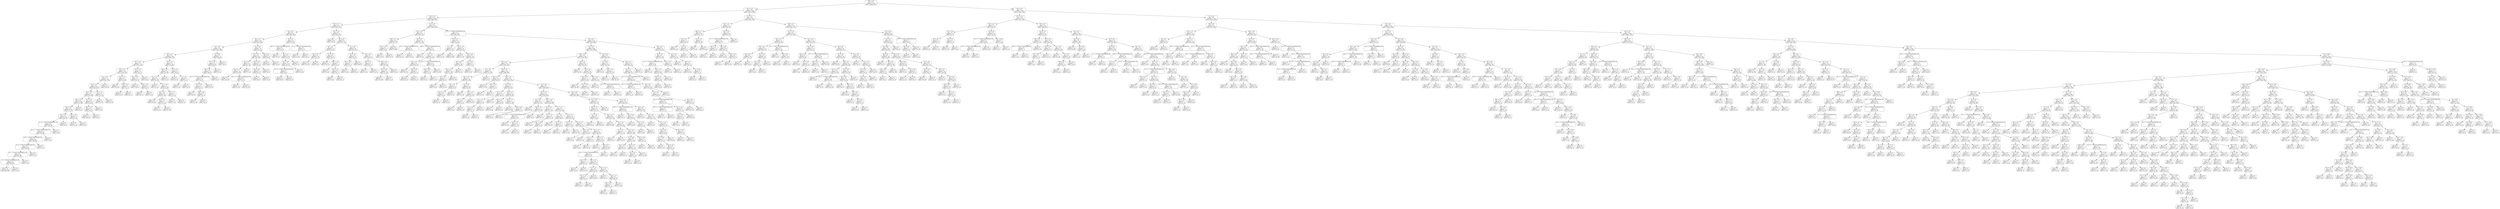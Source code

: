 digraph Tree {
node [shape=box, style="rounded", color="black", fontname=helvetica] ;
edge [fontname=helvetica] ;
0 [label="399 <= 0.4\ngini = 0.5\nsamples = 3344\nvalue = [2596, 2613]"] ;
1 [label="337 <= -0.2\ngini = 0.5\nsamples = 1389\nvalue = [1171, 1000]"] ;
0 -> 1 [labeldistance=2.5, labelangle=45, headlabel="True"] ;
2 [label="194 <= -2.9\ngini = 0.5\nsamples = 1090\nvalue = [866, 835]"] ;
1 -> 2 ;
3 [label="194 <= -4.1\ngini = 0.5\nsamples = 417\nvalue = [370, 276]"] ;
2 -> 3 ;
4 [label="347 <= 0.1\ngini = 0.5\nsamples = 325\nvalue = [266, 243]"] ;
3 -> 4 ;
5 [label="26 <= -1.5\ngini = 0.5\nsamples = 300\nvalue = [232, 234]"] ;
4 -> 5 ;
6 [label="22 <= -4.0\ngini = 0.5\nsamples = 253\nvalue = [211, 180]"] ;
5 -> 6 ;
7 [label="129 <= -4.7\ngini = 0.5\nsamples = 218\nvalue = [165, 170]"] ;
6 -> 7 ;
8 [label="297 <= -4.8\ngini = 0.5\nsamples = 176\nvalue = [151, 122]"] ;
7 -> 8 ;
9 [label="338 <= -4.9\ngini = 0.5\nsamples = 154\nvalue = [120, 120]"] ;
8 -> 9 ;
10 [label="123 <= -5.0\ngini = 0.5\nsamples = 143\nvalue = [117, 101]"] ;
9 -> 10 ;
11 [label="363 <= -5.0\ngini = 0.5\nsamples = 132\nvalue = [99, 101]"] ;
10 -> 11 ;
12 [label="191 <= -5.6\ngini = 0.5\nsamples = 121\nvalue = [97, 86]"] ;
11 -> 12 ;
13 [label="200 <= -5.4\ngini = 0.5\nsamples = 106\nvalue = [77, 80]"] ;
12 -> 13 ;
14 [label="319 <= -5.8\ngini = 0.5\nsamples = 101\nvalue = [77, 74]"] ;
13 -> 14 ;
15 [label="351 <= -6.1\ngini = 0.5\nsamples = 95\nvalue = [70, 73]"] ;
14 -> 15 ;
16 [label="52 <= -1.7014117331926443e+38\ngini = 0.5\nsamples = 91\nvalue = [70, 68]"] ;
15 -> 16 ;
17 [label="262 <= -1.7014117331926443e+38\ngini = 0.5\nsamples = 89\nvalue = [67, 68]"] ;
16 -> 17 ;
18 [label="78 <= -1.7014117331926443e+38\ngini = 0.5\nsamples = 88\nvalue = [66, 68]"] ;
17 -> 18 ;
19 [label="79 <= -1.7014117331926443e+38\ngini = 0.5\nsamples = 87\nvalue = [66, 66]"] ;
18 -> 19 ;
20 [label="39 <= -1.7014117331926443e+38\ngini = 0.5\nsamples = 86\nvalue = [65, 66]"] ;
19 -> 20 ;
21 [label="1 <= -1.7014117331926443e+38\ngini = 0.5\nsamples = 85\nvalue = [63, 66]"] ;
20 -> 21 ;
22 [label="gini = 0.5\nsamples = 84\nvalue = [60, 66]"] ;
21 -> 22 ;
23 [label="gini = 0.0\nsamples = 1\nvalue = [3, 0]"] ;
21 -> 23 ;
24 [label="gini = 0.0\nsamples = 1\nvalue = [2, 0]"] ;
20 -> 24 ;
25 [label="gini = 0.0\nsamples = 1\nvalue = [1, 0]"] ;
19 -> 25 ;
26 [label="gini = 0.0\nsamples = 1\nvalue = [0, 2]"] ;
18 -> 26 ;
27 [label="gini = 0.0\nsamples = 1\nvalue = [1, 0]"] ;
17 -> 27 ;
28 [label="gini = 0.0\nsamples = 2\nvalue = [3, 0]"] ;
16 -> 28 ;
29 [label="gini = 0.0\nsamples = 4\nvalue = [0, 5]"] ;
15 -> 29 ;
30 [label="393 <= -5.5\ngini = 0.2\nsamples = 6\nvalue = [7, 1]"] ;
14 -> 30 ;
31 [label="gini = 0.0\nsamples = 5\nvalue = [7, 0]"] ;
30 -> 31 ;
32 [label="gini = 0.0\nsamples = 1\nvalue = [0, 1]"] ;
30 -> 32 ;
33 [label="gini = 0.0\nsamples = 5\nvalue = [0, 6]"] ;
13 -> 33 ;
34 [label="89 <= -5.0\ngini = 0.4\nsamples = 15\nvalue = [20, 6]"] ;
12 -> 34 ;
35 [label="268 <= -5.0\ngini = 0.2\nsamples = 13\nvalue = [20, 2]"] ;
34 -> 35 ;
36 [label="gini = 0.0\nsamples = 11\nvalue = [20, 0]"] ;
35 -> 36 ;
37 [label="gini = 0.0\nsamples = 2\nvalue = [0, 2]"] ;
35 -> 37 ;
38 [label="gini = 0.0\nsamples = 2\nvalue = [0, 4]"] ;
34 -> 38 ;
39 [label="312 <= -4.9\ngini = 0.2\nsamples = 11\nvalue = [2, 15]"] ;
11 -> 39 ;
40 [label="gini = 0.0\nsamples = 9\nvalue = [0, 15]"] ;
39 -> 40 ;
41 [label="gini = 0.0\nsamples = 2\nvalue = [2, 0]"] ;
39 -> 41 ;
42 [label="gini = 0.0\nsamples = 11\nvalue = [18, 0]"] ;
10 -> 42 ;
43 [label="314 <= -4.7\ngini = 0.2\nsamples = 11\nvalue = [3, 19]"] ;
9 -> 43 ;
44 [label="gini = 0.0\nsamples = 8\nvalue = [0, 18]"] ;
43 -> 44 ;
45 [label="162 <= -4.7\ngini = 0.4\nsamples = 3\nvalue = [3, 1]"] ;
43 -> 45 ;
46 [label="gini = 0.0\nsamples = 2\nvalue = [3, 0]"] ;
45 -> 46 ;
47 [label="gini = 0.0\nsamples = 1\nvalue = [0, 1]"] ;
45 -> 47 ;
48 [label="115 <= -2.4\ngini = 0.1\nsamples = 22\nvalue = [31, 2]"] ;
8 -> 48 ;
49 [label="281 <= -4.4\ngini = 0.1\nsamples = 21\nvalue = [31, 1]"] ;
48 -> 49 ;
50 [label="gini = 0.0\nsamples = 17\nvalue = [28, 0]"] ;
49 -> 50 ;
51 [label="290 <= -5.0\ngini = 0.4\nsamples = 4\nvalue = [3, 1]"] ;
49 -> 51 ;
52 [label="gini = 0.0\nsamples = 1\nvalue = [0, 1]"] ;
51 -> 52 ;
53 [label="gini = 0.0\nsamples = 3\nvalue = [3, 0]"] ;
51 -> 53 ;
54 [label="gini = 0.0\nsamples = 1\nvalue = [0, 1]"] ;
48 -> 54 ;
55 [label="172 <= -4.3\ngini = 0.3\nsamples = 42\nvalue = [14, 48]"] ;
7 -> 55 ;
56 [label="229 <= -0.9\ngini = 0.2\nsamples = 33\nvalue = [4, 43]"] ;
55 -> 56 ;
57 [label="81 <= -4.7\ngini = 0.1\nsamples = 32\nvalue = [3, 43]"] ;
56 -> 57 ;
58 [label="gini = 0.0\nsamples = 1\nvalue = [1, 0]"] ;
57 -> 58 ;
59 [label="171 <= -4.1\ngini = 0.1\nsamples = 31\nvalue = [2, 43]"] ;
57 -> 59 ;
60 [label="140 <= -4.2\ngini = 0.0\nsamples = 29\nvalue = [1, 42]"] ;
59 -> 60 ;
61 [label="gini = 0.0\nsamples = 20\nvalue = [0, 30]"] ;
60 -> 61 ;
62 [label="344 <= -4.3\ngini = 0.1\nsamples = 9\nvalue = [1, 12]"] ;
60 -> 62 ;
63 [label="gini = 0.0\nsamples = 1\nvalue = [1, 0]"] ;
62 -> 63 ;
64 [label="gini = 0.0\nsamples = 8\nvalue = [0, 12]"] ;
62 -> 64 ;
65 [label="278 <= -2.7\ngini = 0.5\nsamples = 2\nvalue = [1, 1]"] ;
59 -> 65 ;
66 [label="gini = 0.0\nsamples = 1\nvalue = [1, 0]"] ;
65 -> 66 ;
67 [label="gini = 0.0\nsamples = 1\nvalue = [0, 1]"] ;
65 -> 67 ;
68 [label="gini = 0.0\nsamples = 1\nvalue = [1, 0]"] ;
56 -> 68 ;
69 [label="173 <= -4.2\ngini = 0.4\nsamples = 9\nvalue = [10, 5]"] ;
55 -> 69 ;
70 [label="gini = 0.0\nsamples = 4\nvalue = [9, 0]"] ;
69 -> 70 ;
71 [label="9 <= -4.1\ngini = 0.3\nsamples = 5\nvalue = [1, 5]"] ;
69 -> 71 ;
72 [label="gini = 0.0\nsamples = 1\nvalue = [1, 0]"] ;
71 -> 72 ;
73 [label="gini = 0.0\nsamples = 4\nvalue = [0, 5]"] ;
71 -> 73 ;
74 [label="19 <= 0.5\ngini = 0.3\nsamples = 35\nvalue = [46, 10]"] ;
6 -> 74 ;
75 [label="311 <= -0.5\ngini = 0.2\nsamples = 32\nvalue = [46, 5]"] ;
74 -> 75 ;
76 [label="380 <= 2.8\ngini = 0.1\nsamples = 31\nvalue = [46, 4]"] ;
75 -> 76 ;
77 [label="172 <= -1.7014117331926443e+38\ngini = 0.1\nsamples = 30\nvalue = [46, 3]"] ;
76 -> 77 ;
78 [label="271 <= -3.8\ngini = 0.3\nsamples = 8\nvalue = [15, 3]"] ;
77 -> 78 ;
79 [label="gini = 0.0\nsamples = 5\nvalue = [14, 0]"] ;
78 -> 79 ;
80 [label="199 <= -4.5\ngini = 0.4\nsamples = 3\nvalue = [1, 3]"] ;
78 -> 80 ;
81 [label="gini = 0.0\nsamples = 1\nvalue = [1, 0]"] ;
80 -> 81 ;
82 [label="gini = 0.0\nsamples = 2\nvalue = [0, 3]"] ;
80 -> 82 ;
83 [label="gini = 0.0\nsamples = 22\nvalue = [31, 0]"] ;
77 -> 83 ;
84 [label="gini = 0.0\nsamples = 1\nvalue = [0, 1]"] ;
76 -> 84 ;
85 [label="gini = 0.0\nsamples = 1\nvalue = [0, 1]"] ;
75 -> 85 ;
86 [label="gini = 0.0\nsamples = 3\nvalue = [0, 5]"] ;
74 -> 86 ;
87 [label="111 <= -0.3\ngini = 0.4\nsamples = 47\nvalue = [21, 54]"] ;
5 -> 87 ;
88 [label="97 <= -1.3\ngini = 0.3\nsamples = 38\nvalue = [12, 50]"] ;
87 -> 88 ;
89 [label="223 <= 4.7\ngini = 0.1\nsamples = 27\nvalue = [3, 45]"] ;
88 -> 89 ;
90 [label="393 <= -1.7\ngini = 0.1\nsamples = 26\nvalue = [2, 45]"] ;
89 -> 90 ;
91 [label="gini = 0.0\nsamples = 15\nvalue = [0, 30]"] ;
90 -> 91 ;
92 [label="244 <= -1.7014117331926443e+38\ngini = 0.2\nsamples = 11\nvalue = [2, 15]"] ;
90 -> 92 ;
93 [label="gini = 0.0\nsamples = 2\nvalue = [2, 0]"] ;
92 -> 93 ;
94 [label="gini = 0.0\nsamples = 9\nvalue = [0, 15]"] ;
92 -> 94 ;
95 [label="gini = 0.0\nsamples = 1\nvalue = [1, 0]"] ;
89 -> 95 ;
96 [label="393 <= -0.6\ngini = 0.5\nsamples = 11\nvalue = [9, 5]"] ;
88 -> 96 ;
97 [label="191 <= -0.8\ngini = 0.3\nsamples = 9\nvalue = [9, 2]"] ;
96 -> 97 ;
98 [label="gini = 0.0\nsamples = 7\nvalue = [9, 0]"] ;
97 -> 98 ;
99 [label="gini = 0.0\nsamples = 2\nvalue = [0, 2]"] ;
97 -> 99 ;
100 [label="gini = 0.0\nsamples = 2\nvalue = [0, 3]"] ;
96 -> 100 ;
101 [label="140 <= 0.7\ngini = 0.4\nsamples = 9\nvalue = [9, 4]"] ;
87 -> 101 ;
102 [label="gini = 0.0\nsamples = 6\nvalue = [9, 0]"] ;
101 -> 102 ;
103 [label="gini = 0.0\nsamples = 3\nvalue = [0, 4]"] ;
101 -> 103 ;
104 [label="78 <= 1.7\ngini = 0.3\nsamples = 25\nvalue = [34, 9]"] ;
4 -> 104 ;
105 [label="302 <= -1.7014117331926443e+38\ngini = 0.2\nsamples = 21\nvalue = [33, 4]"] ;
104 -> 105 ;
106 [label="gini = 0.0\nsamples = 1\nvalue = [0, 1]"] ;
105 -> 106 ;
107 [label="35 <= 1.0\ngini = 0.2\nsamples = 20\nvalue = [33, 3]"] ;
105 -> 107 ;
108 [label="351 <= -0.9\ngini = 0.1\nsamples = 19\nvalue = [33, 2]"] ;
107 -> 108 ;
109 [label="331 <= -1.7014117331926443e+38\ngini = 0.3\nsamples = 7\nvalue = [8, 2]"] ;
108 -> 109 ;
110 [label="gini = 0.0\nsamples = 5\nvalue = [8, 0]"] ;
109 -> 110 ;
111 [label="gini = 0.0\nsamples = 2\nvalue = [0, 2]"] ;
109 -> 111 ;
112 [label="gini = 0.0\nsamples = 12\nvalue = [25, 0]"] ;
108 -> 112 ;
113 [label="gini = 0.0\nsamples = 1\nvalue = [0, 1]"] ;
107 -> 113 ;
114 [label="47 <= -1.7014117331926443e+38\ngini = 0.3\nsamples = 4\nvalue = [1, 5]"] ;
104 -> 114 ;
115 [label="gini = 0.0\nsamples = 1\nvalue = [1, 0]"] ;
114 -> 115 ;
116 [label="gini = 0.0\nsamples = 3\nvalue = [0, 5]"] ;
114 -> 116 ;
117 [label="351 <= -4.2\ngini = 0.4\nsamples = 92\nvalue = [104, 33]"] ;
3 -> 117 ;
118 [label="gini = 0.0\nsamples = 19\nvalue = [27, 0]"] ;
117 -> 118 ;
119 [label="94 <= -3.8\ngini = 0.4\nsamples = 73\nvalue = [77, 33]"] ;
117 -> 119 ;
120 [label="76 <= -4.1\ngini = 0.5\nsamples = 27\nvalue = [18, 21]"] ;
119 -> 120 ;
121 [label="46 <= -3.6\ngini = 0.2\nsamples = 12\nvalue = [2, 14]"] ;
120 -> 121 ;
122 [label="gini = 0.0\nsamples = 10\nvalue = [0, 14]"] ;
121 -> 122 ;
123 [label="gini = 0.0\nsamples = 2\nvalue = [2, 0]"] ;
121 -> 123 ;
124 [label="97 <= -3.9\ngini = 0.4\nsamples = 15\nvalue = [16, 7]"] ;
120 -> 124 ;
125 [label="gini = 0.0\nsamples = 8\nvalue = [13, 0]"] ;
124 -> 125 ;
126 [label="389 <= -3.8\ngini = 0.4\nsamples = 7\nvalue = [3, 7]"] ;
124 -> 126 ;
127 [label="gini = 0.0\nsamples = 4\nvalue = [0, 6]"] ;
126 -> 127 ;
128 [label="291 <= -3.7\ngini = 0.4\nsamples = 3\nvalue = [3, 1]"] ;
126 -> 128 ;
129 [label="gini = 0.0\nsamples = 2\nvalue = [3, 0]"] ;
128 -> 129 ;
130 [label="gini = 0.0\nsamples = 1\nvalue = [0, 1]"] ;
128 -> 130 ;
131 [label="17 <= -3.5\ngini = 0.3\nsamples = 46\nvalue = [59, 12]"] ;
119 -> 131 ;
132 [label="151 <= -3.9\ngini = 0.0\nsamples = 25\nvalue = [41, 1]"] ;
131 -> 132 ;
133 [label="206 <= -3.9\ngini = 0.5\nsamples = 2\nvalue = [1, 1]"] ;
132 -> 133 ;
134 [label="gini = 0.0\nsamples = 1\nvalue = [1, 0]"] ;
133 -> 134 ;
135 [label="gini = 0.0\nsamples = 1\nvalue = [0, 1]"] ;
133 -> 135 ;
136 [label="gini = 0.0\nsamples = 23\nvalue = [40, 0]"] ;
132 -> 136 ;
137 [label="165 <= -3.4\ngini = 0.5\nsamples = 21\nvalue = [18, 11]"] ;
131 -> 137 ;
138 [label="188 <= -4.7\ngini = 0.1\nsamples = 9\nvalue = [12, 1]"] ;
137 -> 138 ;
139 [label="gini = 0.0\nsamples = 1\nvalue = [0, 1]"] ;
138 -> 139 ;
140 [label="gini = 0.0\nsamples = 8\nvalue = [12, 0]"] ;
138 -> 140 ;
141 [label="208 <= -2.8\ngini = 0.5\nsamples = 12\nvalue = [6, 10]"] ;
137 -> 141 ;
142 [label="244 <= -2.8\ngini = 0.2\nsamples = 9\nvalue = [1, 10]"] ;
141 -> 142 ;
143 [label="gini = 0.0\nsamples = 8\nvalue = [0, 10]"] ;
142 -> 143 ;
144 [label="gini = 0.0\nsamples = 1\nvalue = [1, 0]"] ;
142 -> 144 ;
145 [label="gini = 0.0\nsamples = 3\nvalue = [5, 0]"] ;
141 -> 145 ;
146 [label="175 <= -2.2\ngini = 0.5\nsamples = 673\nvalue = [496, 559]"] ;
2 -> 146 ;
147 [label="372 <= -2.8\ngini = 0.4\nsamples = 95\nvalue = [34, 114]"] ;
146 -> 147 ;
148 [label="328 <= -3.1\ngini = 0.1\nsamples = 49\nvalue = [3, 71]"] ;
147 -> 148 ;
149 [label="252 <= -2.9\ngini = 0.5\nsamples = 6\nvalue = [3, 5]"] ;
148 -> 149 ;
150 [label="gini = 0.0\nsamples = 3\nvalue = [0, 5]"] ;
149 -> 150 ;
151 [label="gini = 0.0\nsamples = 3\nvalue = [3, 0]"] ;
149 -> 151 ;
152 [label="gini = 0.0\nsamples = 43\nvalue = [0, 66]"] ;
148 -> 152 ;
153 [label="90 <= -2.6\ngini = 0.5\nsamples = 46\nvalue = [31, 43]"] ;
147 -> 153 ;
154 [label="85 <= -1.7014117331926443e+38\ngini = 0.2\nsamples = 9\nvalue = [15, 2]"] ;
153 -> 154 ;
155 [label="gini = 0.0\nsamples = 2\nvalue = [0, 2]"] ;
154 -> 155 ;
156 [label="gini = 0.0\nsamples = 7\nvalue = [15, 0]"] ;
154 -> 156 ;
157 [label="388 <= -1.7014117331926443e+38\ngini = 0.4\nsamples = 37\nvalue = [16, 41]"] ;
153 -> 157 ;
158 [label="gini = 0.0\nsamples = 5\nvalue = [5, 0]"] ;
157 -> 158 ;
159 [label="9 <= -2.1\ngini = 0.3\nsamples = 32\nvalue = [11, 41]"] ;
157 -> 159 ;
160 [label="316 <= -2.3\ngini = 0.5\nsamples = 13\nvalue = [10, 14]"] ;
159 -> 160 ;
161 [label="gini = 0.0\nsamples = 6\nvalue = [0, 13]"] ;
160 -> 161 ;
162 [label="199 <= -2.0\ngini = 0.2\nsamples = 7\nvalue = [10, 1]"] ;
160 -> 162 ;
163 [label="gini = 0.0\nsamples = 6\nvalue = [10, 0]"] ;
162 -> 163 ;
164 [label="gini = 0.0\nsamples = 1\nvalue = [0, 1]"] ;
162 -> 164 ;
165 [label="392 <= -1.7014117331926443e+38\ngini = 0.1\nsamples = 19\nvalue = [1, 27]"] ;
159 -> 165 ;
166 [label="283 <= -0.4\ngini = 0.4\nsamples = 3\nvalue = [1, 3]"] ;
165 -> 166 ;
167 [label="gini = 0.0\nsamples = 2\nvalue = [0, 3]"] ;
166 -> 167 ;
168 [label="gini = 0.0\nsamples = 1\nvalue = [1, 0]"] ;
166 -> 168 ;
169 [label="gini = 0.0\nsamples = 16\nvalue = [0, 24]"] ;
165 -> 169 ;
170 [label="131 <= -1.7014117331926443e+38\ngini = 0.5\nsamples = 578\nvalue = [462, 445]"] ;
146 -> 170 ;
171 [label="203 <= -2.1\ngini = 0.3\nsamples = 50\nvalue = [17, 61]"] ;
170 -> 171 ;
172 [label="3 <= -1.5\ngini = 0.1\nsamples = 21\nvalue = [1, 30]"] ;
171 -> 172 ;
173 [label="gini = 0.0\nsamples = 1\nvalue = [1, 0]"] ;
172 -> 173 ;
174 [label="gini = 0.0\nsamples = 20\nvalue = [0, 30]"] ;
172 -> 174 ;
175 [label="153 <= -1.9\ngini = 0.4\nsamples = 29\nvalue = [16, 31]"] ;
171 -> 175 ;
176 [label="gini = 0.0\nsamples = 4\nvalue = [7, 0]"] ;
175 -> 176 ;
177 [label="39 <= -0.4\ngini = 0.3\nsamples = 25\nvalue = [9, 31]"] ;
175 -> 177 ;
178 [label="136 <= 0.0\ngini = 0.2\nsamples = 20\nvalue = [4, 29]"] ;
177 -> 178 ;
179 [label="330 <= -1.5\ngini = 0.2\nsamples = 19\nvalue = [3, 29]"] ;
178 -> 179 ;
180 [label="85 <= -1.7\ngini = 0.5\nsamples = 6\nvalue = [3, 4]"] ;
179 -> 180 ;
181 [label="gini = 0.0\nsamples = 4\nvalue = [0, 4]"] ;
180 -> 181 ;
182 [label="gini = 0.0\nsamples = 2\nvalue = [3, 0]"] ;
180 -> 182 ;
183 [label="gini = 0.0\nsamples = 13\nvalue = [0, 25]"] ;
179 -> 183 ;
184 [label="gini = 0.0\nsamples = 1\nvalue = [1, 0]"] ;
178 -> 184 ;
185 [label="117 <= 0.1\ngini = 0.4\nsamples = 5\nvalue = [5, 2]"] ;
177 -> 185 ;
186 [label="gini = 0.0\nsamples = 3\nvalue = [5, 0]"] ;
185 -> 186 ;
187 [label="gini = 0.0\nsamples = 2\nvalue = [0, 2]"] ;
185 -> 187 ;
188 [label="212 <= 0.5\ngini = 0.5\nsamples = 528\nvalue = [445, 384]"] ;
170 -> 188 ;
189 [label="55 <= -0.3\ngini = 0.5\nsamples = 486\nvalue = [425, 331]"] ;
188 -> 189 ;
190 [label="208 <= -0.3\ngini = 0.5\nsamples = 415\nvalue = [335, 301]"] ;
189 -> 190 ;
191 [label="325 <= -2.2\ngini = 0.5\nsamples = 375\nvalue = [315, 248]"] ;
190 -> 191 ;
192 [label="22 <= -0.6\ngini = 0.4\nsamples = 42\nvalue = [17, 42]"] ;
191 -> 192 ;
193 [label="304 <= -3.3\ngini = 0.4\nsamples = 38\nvalue = [13, 42]"] ;
192 -> 193 ;
194 [label="88 <= -1.2\ngini = 0.5\nsamples = 12\nvalue = [9, 5]"] ;
193 -> 194 ;
195 [label="153 <= -1.7\ngini = 0.3\nsamples = 9\nvalue = [9, 2]"] ;
194 -> 195 ;
196 [label="gini = 0.0\nsamples = 2\nvalue = [0, 2]"] ;
195 -> 196 ;
197 [label="gini = 0.0\nsamples = 7\nvalue = [9, 0]"] ;
195 -> 197 ;
198 [label="gini = 0.0\nsamples = 3\nvalue = [0, 3]"] ;
194 -> 198 ;
199 [label="37 <= -2.1\ngini = 0.2\nsamples = 26\nvalue = [4, 37]"] ;
193 -> 199 ;
200 [label="gini = 0.0\nsamples = 2\nvalue = [3, 0]"] ;
199 -> 200 ;
201 [label="151 <= -2.0\ngini = 0.1\nsamples = 24\nvalue = [1, 37]"] ;
199 -> 201 ;
202 [label="145 <= -1.7\ngini = 0.4\nsamples = 2\nvalue = [1, 2]"] ;
201 -> 202 ;
203 [label="gini = 0.0\nsamples = 1\nvalue = [0, 2]"] ;
202 -> 203 ;
204 [label="gini = 0.0\nsamples = 1\nvalue = [1, 0]"] ;
202 -> 204 ;
205 [label="gini = 0.0\nsamples = 22\nvalue = [0, 35]"] ;
201 -> 205 ;
206 [label="gini = 0.0\nsamples = 4\nvalue = [4, 0]"] ;
192 -> 206 ;
207 [label="360 <= -2.1\ngini = 0.5\nsamples = 333\nvalue = [298, 206]"] ;
191 -> 207 ;
208 [label="380 <= -1.7\ngini = 0.1\nsamples = 20\nvalue = [28, 1]"] ;
207 -> 208 ;
209 [label="gini = 0.0\nsamples = 18\nvalue = [27, 0]"] ;
208 -> 209 ;
210 [label="129 <= -1.4\ngini = 0.5\nsamples = 2\nvalue = [1, 1]"] ;
208 -> 210 ;
211 [label="gini = 0.0\nsamples = 1\nvalue = [1, 0]"] ;
210 -> 211 ;
212 [label="gini = 0.0\nsamples = 1\nvalue = [0, 1]"] ;
210 -> 212 ;
213 [label="128 <= -1.9\ngini = 0.5\nsamples = 313\nvalue = [270, 205]"] ;
207 -> 213 ;
214 [label="20 <= -2.0\ngini = 0.5\nsamples = 42\nvalue = [22, 42]"] ;
213 -> 214 ;
215 [label="78 <= -0.7\ngini = 0.4\nsamples = 13\nvalue = [14, 7]"] ;
214 -> 215 ;
216 [label="20 <= -2.1\ngini = 0.5\nsamples = 10\nvalue = [7, 7]"] ;
215 -> 216 ;
217 [label="11 <= -2.3\ngini = 0.2\nsamples = 6\nvalue = [1, 7]"] ;
216 -> 217 ;
218 [label="gini = 0.0\nsamples = 1\nvalue = [1, 0]"] ;
217 -> 218 ;
219 [label="gini = 0.0\nsamples = 5\nvalue = [0, 7]"] ;
217 -> 219 ;
220 [label="gini = 0.0\nsamples = 4\nvalue = [6, 0]"] ;
216 -> 220 ;
221 [label="gini = 0.0\nsamples = 3\nvalue = [7, 0]"] ;
215 -> 221 ;
222 [label="328 <= -2.0\ngini = 0.3\nsamples = 29\nvalue = [8, 35]"] ;
214 -> 222 ;
223 [label="367 <= -2.3\ngini = 0.5\nsamples = 8\nvalue = [6, 6]"] ;
222 -> 223 ;
224 [label="gini = 0.0\nsamples = 4\nvalue = [0, 6]"] ;
223 -> 224 ;
225 [label="gini = 0.0\nsamples = 4\nvalue = [6, 0]"] ;
223 -> 225 ;
226 [label="208 <= -1.5\ngini = 0.1\nsamples = 21\nvalue = [2, 29]"] ;
222 -> 226 ;
227 [label="gini = 0.0\nsamples = 18\nvalue = [0, 28]"] ;
226 -> 227 ;
228 [label="106 <= -0.6\ngini = 0.4\nsamples = 3\nvalue = [2, 1]"] ;
226 -> 228 ;
229 [label="gini = 0.0\nsamples = 2\nvalue = [2, 0]"] ;
228 -> 229 ;
230 [label="gini = 0.0\nsamples = 1\nvalue = [0, 1]"] ;
228 -> 230 ;
231 [label="12 <= -0.9\ngini = 0.5\nsamples = 271\nvalue = [248, 163]"] ;
213 -> 231 ;
232 [label="107 <= -1.8\ngini = 0.4\nsamples = 147\nvalue = [156, 63]"] ;
231 -> 232 ;
233 [label="32 <= -2.0\ngini = 0.5\nsamples = 19\nvalue = [12, 17]"] ;
232 -> 233 ;
234 [label="gini = 0.0\nsamples = 3\nvalue = [8, 0]"] ;
233 -> 234 ;
235 [label="199 <= -1.5\ngini = 0.3\nsamples = 16\nvalue = [4, 17]"] ;
233 -> 235 ;
236 [label="139 <= -1.7014117331926443e+38\ngini = 0.2\nsamples = 14\nvalue = [2, 17]"] ;
235 -> 236 ;
237 [label="gini = 0.0\nsamples = 1\nvalue = [1, 0]"] ;
236 -> 237 ;
238 [label="150 <= -1.9\ngini = 0.1\nsamples = 13\nvalue = [1, 17]"] ;
236 -> 238 ;
239 [label="gini = 0.0\nsamples = 1\nvalue = [1, 0]"] ;
238 -> 239 ;
240 [label="gini = 0.0\nsamples = 12\nvalue = [0, 17]"] ;
238 -> 240 ;
241 [label="gini = 0.0\nsamples = 2\nvalue = [2, 0]"] ;
235 -> 241 ;
242 [label="202 <= -1.9\ngini = 0.4\nsamples = 128\nvalue = [144, 46]"] ;
232 -> 242 ;
243 [label="347 <= -1.6\ngini = 0.5\nsamples = 11\nvalue = [7, 10]"] ;
242 -> 243 ;
244 [label="gini = 0.0\nsamples = 5\nvalue = [0, 7]"] ;
243 -> 244 ;
245 [label="227 <= -1.2\ngini = 0.4\nsamples = 6\nvalue = [7, 3]"] ;
243 -> 245 ;
246 [label="gini = 0.0\nsamples = 3\nvalue = [6, 0]"] ;
245 -> 246 ;
247 [label="364 <= -0.8\ngini = 0.4\nsamples = 3\nvalue = [1, 3]"] ;
245 -> 247 ;
248 [label="gini = 0.0\nsamples = 2\nvalue = [0, 3]"] ;
247 -> 248 ;
249 [label="gini = 0.0\nsamples = 1\nvalue = [1, 0]"] ;
247 -> 249 ;
250 [label="77 <= -1.7\ngini = 0.3\nsamples = 117\nvalue = [137, 36]"] ;
242 -> 250 ;
251 [label="6 <= -1.2\ngini = 0.0\nsamples = 25\nvalue = [46, 1]"] ;
250 -> 251 ;
252 [label="gini = 0.0\nsamples = 22\nvalue = [42, 0]"] ;
251 -> 252 ;
253 [label="157 <= -1.4\ngini = 0.3\nsamples = 3\nvalue = [4, 1]"] ;
251 -> 253 ;
254 [label="gini = 0.0\nsamples = 1\nvalue = [0, 1]"] ;
253 -> 254 ;
255 [label="gini = 0.0\nsamples = 2\nvalue = [4, 0]"] ;
253 -> 255 ;
256 [label="174 <= -1.5\ngini = 0.4\nsamples = 92\nvalue = [91, 35]"] ;
250 -> 256 ;
257 [label="157 <= -1.7\ngini = 0.4\nsamples = 15\nvalue = [7, 14]"] ;
256 -> 257 ;
258 [label="gini = 0.0\nsamples = 5\nvalue = [7, 0]"] ;
257 -> 258 ;
259 [label="gini = 0.0\nsamples = 10\nvalue = [0, 14]"] ;
257 -> 259 ;
260 [label="334 <= -1.5\ngini = 0.3\nsamples = 77\nvalue = [84, 21]"] ;
256 -> 260 ;
261 [label="338 <= -1.8\ngini = 0.4\nsamples = 9\nvalue = [4, 10]"] ;
260 -> 261 ;
262 [label="gini = 0.0\nsamples = 2\nvalue = [4, 0]"] ;
261 -> 262 ;
263 [label="gini = 0.0\nsamples = 7\nvalue = [0, 10]"] ;
261 -> 263 ;
264 [label="78 <= -1.6\ngini = 0.2\nsamples = 68\nvalue = [80, 11]"] ;
260 -> 264 ;
265 [label="151 <= -1.5\ngini = 0.5\nsamples = 6\nvalue = [3, 4]"] ;
264 -> 265 ;
266 [label="gini = 0.0\nsamples = 2\nvalue = [3, 0]"] ;
265 -> 266 ;
267 [label="gini = 0.0\nsamples = 4\nvalue = [0, 4]"] ;
265 -> 267 ;
268 [label="188 <= -1.6\ngini = 0.2\nsamples = 62\nvalue = [77, 7]"] ;
264 -> 268 ;
269 [label="gini = 0.0\nsamples = 2\nvalue = [0, 2]"] ;
268 -> 269 ;
270 [label="284 <= 0.3\ngini = 0.1\nsamples = 60\nvalue = [77, 5]"] ;
268 -> 270 ;
271 [label="178 <= -1.7014117331926443e+38\ngini = 0.1\nsamples = 59\nvalue = [77, 4]"] ;
270 -> 271 ;
272 [label="122 <= -1.1\ngini = 0.5\nsamples = 2\nvalue = [1, 1]"] ;
271 -> 272 ;
273 [label="gini = 0.0\nsamples = 1\nvalue = [0, 1]"] ;
272 -> 273 ;
274 [label="gini = 0.0\nsamples = 1\nvalue = [1, 0]"] ;
272 -> 274 ;
275 [label="200 <= -0.9\ngini = 0.1\nsamples = 57\nvalue = [76, 3]"] ;
271 -> 275 ;
276 [label="51 <= -1.5\ngini = 0.0\nsamples = 46\nvalue = [62, 1]"] ;
275 -> 276 ;
277 [label="307 <= -1.3\ngini = 0.4\nsamples = 3\nvalue = [3, 1]"] ;
276 -> 277 ;
278 [label="gini = 0.0\nsamples = 1\nvalue = [0, 1]"] ;
277 -> 278 ;
279 [label="gini = 0.0\nsamples = 2\nvalue = [3, 0]"] ;
277 -> 279 ;
280 [label="gini = 0.0\nsamples = 43\nvalue = [59, 0]"] ;
276 -> 280 ;
281 [label="262 <= -1.0\ngini = 0.2\nsamples = 11\nvalue = [14, 2]"] ;
275 -> 281 ;
282 [label="gini = 0.0\nsamples = 1\nvalue = [0, 1]"] ;
281 -> 282 ;
283 [label="292 <= -1.2\ngini = 0.1\nsamples = 10\nvalue = [14, 1]"] ;
281 -> 283 ;
284 [label="190 <= -1.0\ngini = 0.5\nsamples = 2\nvalue = [1, 1]"] ;
283 -> 284 ;
285 [label="gini = 0.0\nsamples = 1\nvalue = [1, 0]"] ;
284 -> 285 ;
286 [label="gini = 0.0\nsamples = 1\nvalue = [0, 1]"] ;
284 -> 286 ;
287 [label="gini = 0.0\nsamples = 8\nvalue = [13, 0]"] ;
283 -> 287 ;
288 [label="gini = 0.0\nsamples = 1\nvalue = [0, 1]"] ;
270 -> 288 ;
289 [label="323 <= -0.6\ngini = 0.5\nsamples = 124\nvalue = [92, 100]"] ;
231 -> 289 ;
290 [label="85 <= -0.4\ngini = 0.5\nsamples = 78\nvalue = [43, 77]"] ;
289 -> 290 ;
291 [label="269 <= -1.0\ngini = 0.4\nsamples = 73\nvalue = [34, 77]"] ;
290 -> 291 ;
292 [label="15 <= -1.0\ngini = 0.3\nsamples = 11\nvalue = [14, 3]"] ;
291 -> 292 ;
293 [label="gini = 0.0\nsamples = 3\nvalue = [0, 3]"] ;
292 -> 293 ;
294 [label="gini = 0.0\nsamples = 8\nvalue = [14, 0]"] ;
292 -> 294 ;
295 [label="298 <= -0.7\ngini = 0.3\nsamples = 62\nvalue = [20, 74]"] ;
291 -> 295 ;
296 [label="gini = 0.0\nsamples = 30\nvalue = [0, 49]"] ;
295 -> 296 ;
297 [label="274 <= -0.7\ngini = 0.5\nsamples = 32\nvalue = [20, 25]"] ;
295 -> 297 ;
298 [label="21 <= -0.7\ngini = 0.1\nsamples = 12\nvalue = [15, 1]"] ;
297 -> 298 ;
299 [label="gini = 0.0\nsamples = 1\nvalue = [0, 1]"] ;
298 -> 299 ;
300 [label="gini = 0.0\nsamples = 11\nvalue = [15, 0]"] ;
298 -> 300 ;
301 [label="21 <= -0.6\ngini = 0.3\nsamples = 20\nvalue = [5, 24]"] ;
297 -> 301 ;
302 [label="87 <= -0.6\ngini = 0.2\nsamples = 17\nvalue = [3, 23]"] ;
301 -> 302 ;
303 [label="120 <= -0.6\ngini = 0.5\nsamples = 4\nvalue = [2, 2]"] ;
302 -> 303 ;
304 [label="gini = 0.0\nsamples = 2\nvalue = [0, 2]"] ;
303 -> 304 ;
305 [label="gini = 0.0\nsamples = 2\nvalue = [2, 0]"] ;
303 -> 305 ;
306 [label="369 <= -0.6\ngini = 0.1\nsamples = 13\nvalue = [1, 21]"] ;
302 -> 306 ;
307 [label="275 <= -0.7\ngini = 0.4\nsamples = 2\nvalue = [1, 2]"] ;
306 -> 307 ;
308 [label="gini = 0.0\nsamples = 1\nvalue = [0, 2]"] ;
307 -> 308 ;
309 [label="gini = 0.0\nsamples = 1\nvalue = [1, 0]"] ;
307 -> 309 ;
310 [label="gini = 0.0\nsamples = 11\nvalue = [0, 19]"] ;
306 -> 310 ;
311 [label="305 <= -0.6\ngini = 0.4\nsamples = 3\nvalue = [2, 1]"] ;
301 -> 311 ;
312 [label="gini = 0.0\nsamples = 1\nvalue = [0, 1]"] ;
311 -> 312 ;
313 [label="gini = 0.0\nsamples = 2\nvalue = [2, 0]"] ;
311 -> 313 ;
314 [label="gini = 0.0\nsamples = 5\nvalue = [9, 0]"] ;
290 -> 314 ;
315 [label="374 <= -0.6\ngini = 0.4\nsamples = 46\nvalue = [49, 23]"] ;
289 -> 315 ;
316 [label="354 <= -1.7014117331926443e+38\ngini = 0.1\nsamples = 18\nvalue = [28, 2]"] ;
315 -> 316 ;
317 [label="gini = 0.0\nsamples = 1\nvalue = [0, 1]"] ;
316 -> 317 ;
318 [label="383 <= -0.4\ngini = 0.1\nsamples = 17\nvalue = [28, 1]"] ;
316 -> 318 ;
319 [label="gini = 0.0\nsamples = 14\nvalue = [24, 0]"] ;
318 -> 319 ;
320 [label="354 <= -0.7\ngini = 0.3\nsamples = 3\nvalue = [4, 1]"] ;
318 -> 320 ;
321 [label="gini = 0.0\nsamples = 2\nvalue = [4, 0]"] ;
320 -> 321 ;
322 [label="gini = 0.0\nsamples = 1\nvalue = [0, 1]"] ;
320 -> 322 ;
323 [label="139 <= -0.7\ngini = 0.5\nsamples = 28\nvalue = [21, 21]"] ;
315 -> 323 ;
324 [label="gini = 0.0\nsamples = 5\nvalue = [0, 9]"] ;
323 -> 324 ;
325 [label="63 <= -0.7\ngini = 0.5\nsamples = 23\nvalue = [21, 12]"] ;
323 -> 325 ;
326 [label="gini = 0.0\nsamples = 4\nvalue = [0, 5]"] ;
325 -> 326 ;
327 [label="371 <= -0.4\ngini = 0.4\nsamples = 19\nvalue = [21, 7]"] ;
325 -> 327 ;
328 [label="369 <= -0.4\ngini = 0.2\nsamples = 14\nvalue = [19, 3]"] ;
327 -> 328 ;
329 [label="173 <= -0.6\ngini = 0.5\nsamples = 5\nvalue = [3, 3]"] ;
328 -> 329 ;
330 [label="gini = 0.0\nsamples = 1\nvalue = [2, 0]"] ;
329 -> 330 ;
331 [label="118 <= -0.5\ngini = 0.4\nsamples = 4\nvalue = [1, 3]"] ;
329 -> 331 ;
332 [label="gini = 0.0\nsamples = 3\nvalue = [0, 3]"] ;
331 -> 332 ;
333 [label="gini = 0.0\nsamples = 1\nvalue = [1, 0]"] ;
331 -> 333 ;
334 [label="gini = 0.0\nsamples = 9\nvalue = [16, 0]"] ;
328 -> 334 ;
335 [label="387 <= -0.3\ngini = 0.4\nsamples = 5\nvalue = [2, 4]"] ;
327 -> 335 ;
336 [label="gini = 0.0\nsamples = 3\nvalue = [0, 4]"] ;
335 -> 336 ;
337 [label="gini = 0.0\nsamples = 2\nvalue = [2, 0]"] ;
335 -> 337 ;
338 [label="38 <= -2.5\ngini = 0.4\nsamples = 40\nvalue = [20, 53]"] ;
190 -> 338 ;
339 [label="gini = 0.0\nsamples = 6\nvalue = [11, 0]"] ;
338 -> 339 ;
340 [label="222 <= -0.2\ngini = 0.2\nsamples = 34\nvalue = [9, 53]"] ;
338 -> 340 ;
341 [label="334 <= -0.3\ngini = 0.1\nsamples = 25\nvalue = [3, 43]"] ;
340 -> 341 ;
342 [label="gini = 0.0\nsamples = 16\nvalue = [0, 32]"] ;
341 -> 342 ;
343 [label="373 <= -0.4\ngini = 0.3\nsamples = 9\nvalue = [3, 11]"] ;
341 -> 343 ;
344 [label="gini = 0.0\nsamples = 3\nvalue = [3, 0]"] ;
343 -> 344 ;
345 [label="gini = 0.0\nsamples = 6\nvalue = [0, 11]"] ;
343 -> 345 ;
346 [label="208 <= -0.2\ngini = 0.5\nsamples = 9\nvalue = [6, 10]"] ;
340 -> 346 ;
347 [label="gini = 0.0\nsamples = 3\nvalue = [5, 0]"] ;
346 -> 347 ;
348 [label="87 <= -1.7014117331926443e+38\ngini = 0.2\nsamples = 6\nvalue = [1, 10]"] ;
346 -> 348 ;
349 [label="gini = 0.0\nsamples = 1\nvalue = [1, 0]"] ;
348 -> 349 ;
350 [label="gini = 0.0\nsamples = 5\nvalue = [0, 10]"] ;
348 -> 350 ;
351 [label="112 <= -0.6\ngini = 0.4\nsamples = 71\nvalue = [90, 30]"] ;
189 -> 351 ;
352 [label="55 <= 0.0\ngini = 0.5\nsamples = 15\nvalue = [10, 13]"] ;
351 -> 352 ;
353 [label="gini = 0.0\nsamples = 6\nvalue = [9, 0]"] ;
352 -> 353 ;
354 [label="212 <= -1.2\ngini = 0.1\nsamples = 9\nvalue = [1, 13]"] ;
352 -> 354 ;
355 [label="gini = 0.0\nsamples = 1\nvalue = [1, 0]"] ;
354 -> 355 ;
356 [label="gini = 0.0\nsamples = 8\nvalue = [0, 13]"] ;
354 -> 356 ;
357 [label="258 <= 1.3\ngini = 0.3\nsamples = 56\nvalue = [80, 17]"] ;
351 -> 357 ;
358 [label="372 <= 1.1\ngini = 0.3\nsamples = 54\nvalue = [80, 15]"] ;
357 -> 358 ;
359 [label="78 <= -1.7014117331926443e+38\ngini = 0.2\nsamples = 53\nvalue = [80, 13]"] ;
358 -> 359 ;
360 [label="28 <= -1.7014117331926443e+38\ngini = 0.4\nsamples = 3\nvalue = [1, 3]"] ;
359 -> 360 ;
361 [label="gini = 0.0\nsamples = 1\nvalue = [1, 0]"] ;
360 -> 361 ;
362 [label="gini = 0.0\nsamples = 2\nvalue = [0, 3]"] ;
360 -> 362 ;
363 [label="397 <= 0.4\ngini = 0.2\nsamples = 50\nvalue = [79, 10]"] ;
359 -> 363 ;
364 [label="44 <= -0.4\ngini = 0.1\nsamples = 47\nvalue = [79, 5]"] ;
363 -> 364 ;
365 [label="20 <= -1.7014117331926443e+38\ngini = 0.4\nsamples = 11\nvalue = [12, 4]"] ;
364 -> 365 ;
366 [label="310 <= -1.7014117331926443e+38\ngini = 0.4\nsamples = 3\nvalue = [1, 3]"] ;
365 -> 366 ;
367 [label="gini = 0.0\nsamples = 1\nvalue = [1, 0]"] ;
366 -> 367 ;
368 [label="gini = 0.0\nsamples = 2\nvalue = [0, 3]"] ;
366 -> 368 ;
369 [label="180 <= -0.5\ngini = 0.2\nsamples = 8\nvalue = [11, 1]"] ;
365 -> 369 ;
370 [label="275 <= -0.5\ngini = 0.5\nsamples = 2\nvalue = [1, 1]"] ;
369 -> 370 ;
371 [label="gini = 0.0\nsamples = 1\nvalue = [0, 1]"] ;
370 -> 371 ;
372 [label="gini = 0.0\nsamples = 1\nvalue = [1, 0]"] ;
370 -> 372 ;
373 [label="gini = 0.0\nsamples = 6\nvalue = [10, 0]"] ;
369 -> 373 ;
374 [label="109 <= 6.4\ngini = 0.0\nsamples = 36\nvalue = [67, 1]"] ;
364 -> 374 ;
375 [label="gini = 0.0\nsamples = 35\nvalue = [67, 0]"] ;
374 -> 375 ;
376 [label="gini = 0.0\nsamples = 1\nvalue = [0, 1]"] ;
374 -> 376 ;
377 [label="gini = 0.0\nsamples = 3\nvalue = [0, 5]"] ;
363 -> 377 ;
378 [label="gini = 0.0\nsamples = 1\nvalue = [0, 2]"] ;
358 -> 378 ;
379 [label="gini = 0.0\nsamples = 2\nvalue = [0, 2]"] ;
357 -> 379 ;
380 [label="295 <= 1.0\ngini = 0.4\nsamples = 42\nvalue = [20, 53]"] ;
188 -> 380 ;
381 [label="292 <= 5.6\ngini = 0.2\nsamples = 33\nvalue = [6, 51]"] ;
380 -> 381 ;
382 [label="172 <= -1.7014117331926443e+38\ngini = 0.1\nsamples = 31\nvalue = [3, 50]"] ;
381 -> 382 ;
383 [label="gini = 0.0\nsamples = 1\nvalue = [1, 0]"] ;
382 -> 383 ;
384 [label="327 <= -1.4\ngini = 0.1\nsamples = 30\nvalue = [2, 50]"] ;
382 -> 384 ;
385 [label="368 <= -3.1\ngini = 0.3\nsamples = 8\nvalue = [2, 9]"] ;
384 -> 385 ;
386 [label="gini = 0.0\nsamples = 6\nvalue = [0, 9]"] ;
385 -> 386 ;
387 [label="gini = 0.0\nsamples = 2\nvalue = [2, 0]"] ;
385 -> 387 ;
388 [label="gini = 0.0\nsamples = 22\nvalue = [0, 41]"] ;
384 -> 388 ;
389 [label="322 <= 11.7\ngini = 0.4\nsamples = 2\nvalue = [3, 1]"] ;
381 -> 389 ;
390 [label="gini = 0.0\nsamples = 1\nvalue = [3, 0]"] ;
389 -> 390 ;
391 [label="gini = 0.0\nsamples = 1\nvalue = [0, 1]"] ;
389 -> 391 ;
392 [label="82 <= -1.5\ngini = 0.2\nsamples = 9\nvalue = [14, 2]"] ;
380 -> 392 ;
393 [label="gini = 0.0\nsamples = 1\nvalue = [0, 1]"] ;
392 -> 393 ;
394 [label="199 <= 3.7\ngini = 0.1\nsamples = 8\nvalue = [14, 1]"] ;
392 -> 394 ;
395 [label="gini = 0.0\nsamples = 6\nvalue = [12, 0]"] ;
394 -> 395 ;
396 [label="231 <= 10.1\ngini = 0.4\nsamples = 2\nvalue = [2, 1]"] ;
394 -> 396 ;
397 [label="gini = 0.0\nsamples = 1\nvalue = [0, 1]"] ;
396 -> 397 ;
398 [label="gini = 0.0\nsamples = 1\nvalue = [2, 0]"] ;
396 -> 398 ;
399 [label="59 <= -0.5\ngini = 0.5\nsamples = 299\nvalue = [305, 165]"] ;
1 -> 399 ;
400 [label="16 <= -1.3\ngini = 0.3\nsamples = 49\nvalue = [64, 14]"] ;
399 -> 400 ;
401 [label="280 <= -1.7\ngini = 0.5\nsamples = 19\nvalue = [17, 11]"] ;
400 -> 401 ;
402 [label="215 <= 0.1\ngini = 0.1\nsamples = 10\nvalue = [14, 1]"] ;
401 -> 402 ;
403 [label="gini = 0.0\nsamples = 7\nvalue = [11, 0]"] ;
402 -> 403 ;
404 [label="8 <= 1.2\ngini = 0.4\nsamples = 3\nvalue = [3, 1]"] ;
402 -> 404 ;
405 [label="gini = 0.0\nsamples = 1\nvalue = [0, 1]"] ;
404 -> 405 ;
406 [label="gini = 0.0\nsamples = 2\nvalue = [3, 0]"] ;
404 -> 406 ;
407 [label="117 <= -1.8\ngini = 0.4\nsamples = 9\nvalue = [3, 10]"] ;
401 -> 407 ;
408 [label="gini = 0.0\nsamples = 2\nvalue = [3, 0]"] ;
407 -> 408 ;
409 [label="gini = 0.0\nsamples = 7\nvalue = [0, 10]"] ;
407 -> 409 ;
410 [label="191 <= 8.3\ngini = 0.1\nsamples = 30\nvalue = [47, 3]"] ;
400 -> 410 ;
411 [label="12 <= -1.7014117331926443e+38\ngini = 0.1\nsamples = 29\nvalue = [47, 2]"] ;
410 -> 411 ;
412 [label="256 <= 0.7\ngini = 0.4\nsamples = 3\nvalue = [2, 1]"] ;
411 -> 412 ;
413 [label="gini = 0.0\nsamples = 1\nvalue = [0, 1]"] ;
412 -> 413 ;
414 [label="gini = 0.0\nsamples = 2\nvalue = [2, 0]"] ;
412 -> 414 ;
415 [label="238 <= 0.8\ngini = 0.0\nsamples = 26\nvalue = [45, 1]"] ;
411 -> 415 ;
416 [label="gini = 0.0\nsamples = 22\nvalue = [41, 0]"] ;
415 -> 416 ;
417 [label="303 <= 0.2\ngini = 0.3\nsamples = 4\nvalue = [4, 1]"] ;
415 -> 417 ;
418 [label="gini = 0.0\nsamples = 1\nvalue = [0, 1]"] ;
417 -> 418 ;
419 [label="gini = 0.0\nsamples = 3\nvalue = [4, 0]"] ;
417 -> 419 ;
420 [label="gini = 0.0\nsamples = 1\nvalue = [0, 1]"] ;
410 -> 420 ;
421 [label="288 <= 0.5\ngini = 0.5\nsamples = 250\nvalue = [241, 151]"] ;
399 -> 421 ;
422 [label="172 <= -0.2\ngini = 0.4\nsamples = 161\nvalue = [177, 83]"] ;
421 -> 422 ;
423 [label="329 <= -0.1\ngini = 0.5\nsamples = 35\nvalue = [24, 33]"] ;
422 -> 423 ;
424 [label="170 <= -0.4\ngini = 0.5\nsamples = 18\nvalue = [20, 11]"] ;
423 -> 424 ;
425 [label="139 <= 0.4\ngini = 0.2\nsamples = 10\nvalue = [17, 2]"] ;
424 -> 425 ;
426 [label="gini = 0.0\nsamples = 9\nvalue = [17, 0]"] ;
425 -> 426 ;
427 [label="gini = 0.0\nsamples = 1\nvalue = [0, 2]"] ;
425 -> 427 ;
428 [label="69 <= -0.3\ngini = 0.4\nsamples = 8\nvalue = [3, 9]"] ;
424 -> 428 ;
429 [label="137 <= -0.3\ngini = 0.4\nsamples = 3\nvalue = [3, 1]"] ;
428 -> 429 ;
430 [label="gini = 0.0\nsamples = 2\nvalue = [3, 0]"] ;
429 -> 430 ;
431 [label="gini = 0.0\nsamples = 1\nvalue = [0, 1]"] ;
429 -> 431 ;
432 [label="gini = 0.0\nsamples = 5\nvalue = [0, 8]"] ;
428 -> 432 ;
433 [label="93 <= -1.7014117331926443e+38\ngini = 0.3\nsamples = 17\nvalue = [4, 22]"] ;
423 -> 433 ;
434 [label="gini = 0.0\nsamples = 2\nvalue = [3, 0]"] ;
433 -> 434 ;
435 [label="287 <= 0.3\ngini = 0.1\nsamples = 15\nvalue = [1, 22]"] ;
433 -> 435 ;
436 [label="gini = 0.0\nsamples = 14\nvalue = [0, 22]"] ;
435 -> 436 ;
437 [label="gini = 0.0\nsamples = 1\nvalue = [1, 0]"] ;
435 -> 437 ;
438 [label="333 <= -0.0\ngini = 0.4\nsamples = 126\nvalue = [153, 50]"] ;
422 -> 438 ;
439 [label="260 <= -0.4\ngini = 0.2\nsamples = 41\nvalue = [67, 7]"] ;
438 -> 439 ;
440 [label="190 <= -0.2\ngini = 0.5\nsamples = 9\nvalue = [9, 6]"] ;
439 -> 440 ;
441 [label="gini = 0.0\nsamples = 4\nvalue = [8, 0]"] ;
440 -> 441 ;
442 [label="126 <= -0.9\ngini = 0.2\nsamples = 5\nvalue = [1, 6]"] ;
440 -> 442 ;
443 [label="gini = 0.0\nsamples = 1\nvalue = [1, 0]"] ;
442 -> 443 ;
444 [label="gini = 0.0\nsamples = 4\nvalue = [0, 6]"] ;
442 -> 444 ;
445 [label="327 <= -1.7014117331926443e+38\ngini = 0.0\nsamples = 32\nvalue = [58, 1]"] ;
439 -> 445 ;
446 [label="399 <= 0.1\ngini = 0.2\nsamples = 4\nvalue = [7, 1]"] ;
445 -> 446 ;
447 [label="gini = 0.0\nsamples = 3\nvalue = [7, 0]"] ;
446 -> 447 ;
448 [label="gini = 0.0\nsamples = 1\nvalue = [0, 1]"] ;
446 -> 448 ;
449 [label="gini = 0.0\nsamples = 28\nvalue = [51, 0]"] ;
445 -> 449 ;
450 [label="187 <= 0.3\ngini = 0.4\nsamples = 85\nvalue = [86, 43]"] ;
438 -> 450 ;
451 [label="227 <= -0.2\ngini = 0.5\nsamples = 56\nvalue = [45, 39]"] ;
450 -> 451 ;
452 [label="gini = 0.0\nsamples = 10\nvalue = [18, 0]"] ;
451 -> 452 ;
453 [label="219 <= 0.1\ngini = 0.5\nsamples = 46\nvalue = [27, 39]"] ;
451 -> 453 ;
454 [label="133 <= -0.0\ngini = 0.2\nsamples = 21\nvalue = [4, 25]"] ;
453 -> 454 ;
455 [label="gini = 0.0\nsamples = 3\nvalue = [3, 0]"] ;
454 -> 455 ;
456 [label="54 <= -1.7014117331926443e+38\ngini = 0.1\nsamples = 18\nvalue = [1, 25]"] ;
454 -> 456 ;
457 [label="gini = 0.0\nsamples = 1\nvalue = [1, 0]"] ;
456 -> 457 ;
458 [label="gini = 0.0\nsamples = 17\nvalue = [0, 25]"] ;
456 -> 458 ;
459 [label="377 <= 0.5\ngini = 0.5\nsamples = 25\nvalue = [23, 14]"] ;
453 -> 459 ;
460 [label="335 <= 0.1\ngini = 0.4\nsamples = 21\nvalue = [23, 8]"] ;
459 -> 460 ;
461 [label="gini = 0.0\nsamples = 3\nvalue = [0, 4]"] ;
460 -> 461 ;
462 [label="358 <= 0.3\ngini = 0.3\nsamples = 18\nvalue = [23, 4]"] ;
460 -> 462 ;
463 [label="gini = 0.0\nsamples = 12\nvalue = [20, 0]"] ;
462 -> 463 ;
464 [label="89 <= 0.3\ngini = 0.5\nsamples = 6\nvalue = [3, 4]"] ;
462 -> 464 ;
465 [label="gini = 0.0\nsamples = 3\nvalue = [0, 3]"] ;
464 -> 465 ;
466 [label="83 <= 0.3\ngini = 0.4\nsamples = 3\nvalue = [3, 1]"] ;
464 -> 466 ;
467 [label="gini = 0.0\nsamples = 2\nvalue = [3, 0]"] ;
466 -> 467 ;
468 [label="gini = 0.0\nsamples = 1\nvalue = [0, 1]"] ;
466 -> 468 ;
469 [label="gini = 0.0\nsamples = 4\nvalue = [0, 6]"] ;
459 -> 469 ;
470 [label="78 <= -0.3\ngini = 0.2\nsamples = 29\nvalue = [41, 4]"] ;
450 -> 470 ;
471 [label="gini = 0.0\nsamples = 2\nvalue = [0, 2]"] ;
470 -> 471 ;
472 [label="221 <= 0.2\ngini = 0.1\nsamples = 27\nvalue = [41, 2]"] ;
470 -> 472 ;
473 [label="257 <= 0.4\ngini = 0.3\nsamples = 7\nvalue = [8, 2]"] ;
472 -> 473 ;
474 [label="252 <= 0.3\ngini = 0.4\nsamples = 3\nvalue = [1, 2]"] ;
473 -> 474 ;
475 [label="gini = 0.0\nsamples = 1\nvalue = [1, 0]"] ;
474 -> 475 ;
476 [label="gini = 0.0\nsamples = 2\nvalue = [0, 2]"] ;
474 -> 476 ;
477 [label="gini = 0.0\nsamples = 4\nvalue = [7, 0]"] ;
473 -> 477 ;
478 [label="gini = 0.0\nsamples = 20\nvalue = [33, 0]"] ;
472 -> 478 ;
479 [label="167 <= 8.3\ngini = 0.5\nsamples = 89\nvalue = [64, 68]"] ;
421 -> 479 ;
480 [label="10 <= 7.6\ngini = 0.5\nsamples = 75\nvalue = [44, 67]"] ;
479 -> 480 ;
481 [label="29 <= 0.6\ngini = 0.5\nsamples = 68\nvalue = [44, 53]"] ;
480 -> 481 ;
482 [label="80 <= 0.4\ngini = 0.3\nsamples = 24\nvalue = [6, 29]"] ;
481 -> 482 ;
483 [label="gini = 0.0\nsamples = 4\nvalue = [5, 0]"] ;
482 -> 483 ;
484 [label="163 <= 0.3\ngini = 0.1\nsamples = 20\nvalue = [1, 29]"] ;
482 -> 484 ;
485 [label="178 <= 0.9\ngini = 0.5\nsamples = 2\nvalue = [1, 1]"] ;
484 -> 485 ;
486 [label="gini = 0.0\nsamples = 1\nvalue = [0, 1]"] ;
485 -> 486 ;
487 [label="gini = 0.0\nsamples = 1\nvalue = [1, 0]"] ;
485 -> 487 ;
488 [label="gini = 0.0\nsamples = 18\nvalue = [0, 28]"] ;
484 -> 488 ;
489 [label="109 <= 0.6\ngini = 0.5\nsamples = 44\nvalue = [38, 24]"] ;
481 -> 489 ;
490 [label="104 <= 0.9\ngini = 0.4\nsamples = 9\nvalue = [3, 9]"] ;
489 -> 490 ;
491 [label="gini = 0.0\nsamples = 5\nvalue = [0, 8]"] ;
490 -> 491 ;
492 [label="120 <= 5.0\ngini = 0.4\nsamples = 4\nvalue = [3, 1]"] ;
490 -> 492 ;
493 [label="gini = 0.0\nsamples = 3\nvalue = [3, 0]"] ;
492 -> 493 ;
494 [label="gini = 0.0\nsamples = 1\nvalue = [0, 1]"] ;
492 -> 494 ;
495 [label="167 <= 0.8\ngini = 0.4\nsamples = 35\nvalue = [35, 15]"] ;
489 -> 495 ;
496 [label="117 <= 1.8\ngini = 0.1\nsamples = 9\nvalue = [16, 1]"] ;
495 -> 496 ;
497 [label="gini = 0.0\nsamples = 8\nvalue = [16, 0]"] ;
496 -> 497 ;
498 [label="gini = 0.0\nsamples = 1\nvalue = [0, 1]"] ;
496 -> 498 ;
499 [label="169 <= 2.1\ngini = 0.5\nsamples = 26\nvalue = [19, 14]"] ;
495 -> 499 ;
500 [label="gini = 0.0\nsamples = 6\nvalue = [0, 7]"] ;
499 -> 500 ;
501 [label="35 <= 4.6\ngini = 0.4\nsamples = 20\nvalue = [19, 7]"] ;
499 -> 501 ;
502 [label="350 <= 2.8\ngini = 0.5\nsamples = 13\nvalue = [8, 7]"] ;
501 -> 502 ;
503 [label="gini = 0.0\nsamples = 5\nvalue = [7, 0]"] ;
502 -> 503 ;
504 [label="246 <= 3.1\ngini = 0.2\nsamples = 8\nvalue = [1, 7]"] ;
502 -> 504 ;
505 [label="gini = 0.0\nsamples = 1\nvalue = [1, 0]"] ;
504 -> 505 ;
506 [label="gini = 0.0\nsamples = 7\nvalue = [0, 7]"] ;
504 -> 506 ;
507 [label="gini = 0.0\nsamples = 7\nvalue = [11, 0]"] ;
501 -> 507 ;
508 [label="gini = 0.0\nsamples = 7\nvalue = [0, 14]"] ;
480 -> 508 ;
509 [label="18 <= -1.7014117331926443e+38\ngini = 0.1\nsamples = 14\nvalue = [20, 1]"] ;
479 -> 509 ;
510 [label="306 <= 8.7\ngini = 0.4\nsamples = 3\nvalue = [3, 1]"] ;
509 -> 510 ;
511 [label="gini = 0.0\nsamples = 2\nvalue = [3, 0]"] ;
510 -> 511 ;
512 [label="gini = 0.0\nsamples = 1\nvalue = [0, 1]"] ;
510 -> 512 ;
513 [label="gini = 0.0\nsamples = 11\nvalue = [17, 0]"] ;
509 -> 513 ;
514 [label="395 <= 0.5\ngini = 0.5\nsamples = 1955\nvalue = [1425, 1613]"] ;
0 -> 514 [labeldistance=2.5, labelangle=-45, headlabel="False"] ;
515 [label="237 <= -0.8\ngini = 0.4\nsamples = 202\nvalue = [107, 219]"] ;
514 -> 515 ;
516 [label="336 <= -2.4\ngini = 0.4\nsamples = 35\nvalue = [38, 13]"] ;
515 -> 516 ;
517 [label="54 <= -0.9\ngini = 0.5\nsamples = 13\nvalue = [8, 7]"] ;
516 -> 517 ;
518 [label="80 <= 3.8\ngini = 0.3\nsamples = 6\nvalue = [1, 5]"] ;
517 -> 518 ;
519 [label="gini = 0.0\nsamples = 5\nvalue = [0, 5]"] ;
518 -> 519 ;
520 [label="gini = 0.0\nsamples = 1\nvalue = [1, 0]"] ;
518 -> 520 ;
521 [label="216 <= 0.3\ngini = 0.3\nsamples = 7\nvalue = [7, 2]"] ;
517 -> 521 ;
522 [label="gini = 0.0\nsamples = 6\nvalue = [7, 0]"] ;
521 -> 522 ;
523 [label="gini = 0.0\nsamples = 1\nvalue = [0, 2]"] ;
521 -> 523 ;
524 [label="374 <= 3.6\ngini = 0.3\nsamples = 22\nvalue = [30, 6]"] ;
516 -> 524 ;
525 [label="251 <= -1.7014117331926443e+38\ngini = 0.1\nsamples = 19\nvalue = [29, 2]"] ;
524 -> 525 ;
526 [label="274 <= -1.7014117331926443e+38\ngini = 0.4\nsamples = 4\nvalue = [5, 2]"] ;
525 -> 526 ;
527 [label="gini = 0.0\nsamples = 2\nvalue = [5, 0]"] ;
526 -> 527 ;
528 [label="gini = 0.0\nsamples = 2\nvalue = [0, 2]"] ;
526 -> 528 ;
529 [label="gini = 0.0\nsamples = 15\nvalue = [24, 0]"] ;
525 -> 529 ;
530 [label="265 <= 14.6\ngini = 0.3\nsamples = 3\nvalue = [1, 4]"] ;
524 -> 530 ;
531 [label="gini = 0.0\nsamples = 2\nvalue = [0, 4]"] ;
530 -> 531 ;
532 [label="gini = 0.0\nsamples = 1\nvalue = [1, 0]"] ;
530 -> 532 ;
533 [label="387 <= 0.2\ngini = 0.4\nsamples = 167\nvalue = [69, 206]"] ;
515 -> 533 ;
534 [label="202 <= -2.1\ngini = 0.5\nsamples = 37\nvalue = [26, 31]"] ;
533 -> 534 ;
535 [label="339 <= 0.5\ngini = 0.2\nsamples = 9\nvalue = [2, 12]"] ;
534 -> 535 ;
536 [label="180 <= -1.7014117331926443e+38\ngini = 0.4\nsamples = 3\nvalue = [2, 1]"] ;
535 -> 536 ;
537 [label="gini = 0.0\nsamples = 2\nvalue = [2, 0]"] ;
536 -> 537 ;
538 [label="gini = 0.0\nsamples = 1\nvalue = [0, 1]"] ;
536 -> 538 ;
539 [label="gini = 0.0\nsamples = 6\nvalue = [0, 11]"] ;
535 -> 539 ;
540 [label="353 <= -0.4\ngini = 0.5\nsamples = 28\nvalue = [24, 19]"] ;
534 -> 540 ;
541 [label="219 <= -0.6\ngini = 0.1\nsamples = 11\nvalue = [12, 1]"] ;
540 -> 541 ;
542 [label="39 <= -0.2\ngini = 0.5\nsamples = 2\nvalue = [1, 1]"] ;
541 -> 542 ;
543 [label="gini = 0.0\nsamples = 1\nvalue = [1, 0]"] ;
542 -> 543 ;
544 [label="gini = 0.0\nsamples = 1\nvalue = [0, 1]"] ;
542 -> 544 ;
545 [label="gini = 0.0\nsamples = 9\nvalue = [11, 0]"] ;
541 -> 545 ;
546 [label="15 <= -0.3\ngini = 0.5\nsamples = 17\nvalue = [12, 18]"] ;
540 -> 546 ;
547 [label="gini = 0.0\nsamples = 5\nvalue = [0, 10]"] ;
546 -> 547 ;
548 [label="97 <= 1.2\ngini = 0.5\nsamples = 12\nvalue = [12, 8]"] ;
546 -> 548 ;
549 [label="389 <= 0.2\ngini = 0.2\nsamples = 9\nvalue = [12, 2]"] ;
548 -> 549 ;
550 [label="gini = 0.0\nsamples = 7\nvalue = [12, 0]"] ;
549 -> 550 ;
551 [label="gini = 0.0\nsamples = 2\nvalue = [0, 2]"] ;
549 -> 551 ;
552 [label="gini = 0.0\nsamples = 3\nvalue = [0, 6]"] ;
548 -> 552 ;
553 [label="90 <= 0.5\ngini = 0.3\nsamples = 130\nvalue = [43, 175]"] ;
533 -> 553 ;
554 [label="131 <= 0.6\ngini = 0.0\nsamples = 44\nvalue = [1, 74]"] ;
553 -> 554 ;
555 [label="gini = 0.0\nsamples = 40\nvalue = [0, 68]"] ;
554 -> 555 ;
556 [label="176 <= 0.6\ngini = 0.2\nsamples = 4\nvalue = [1, 6]"] ;
554 -> 556 ;
557 [label="gini = 0.0\nsamples = 1\nvalue = [1, 0]"] ;
556 -> 557 ;
558 [label="gini = 0.0\nsamples = 3\nvalue = [0, 6]"] ;
556 -> 558 ;
559 [label="250 <= 0.6\ngini = 0.4\nsamples = 86\nvalue = [42, 101]"] ;
553 -> 559 ;
560 [label="330 <= 0.4\ngini = 0.4\nsamples = 19\nvalue = [19, 9]"] ;
559 -> 560 ;
561 [label="11 <= -1.7014117331926443e+38\ngini = 0.2\nsamples = 5\nvalue = [1, 6]"] ;
560 -> 561 ;
562 [label="gini = 0.0\nsamples = 1\nvalue = [1, 0]"] ;
561 -> 562 ;
563 [label="gini = 0.0\nsamples = 4\nvalue = [0, 6]"] ;
561 -> 563 ;
564 [label="109 <= -1.7014117331926443e+38\ngini = 0.2\nsamples = 14\nvalue = [18, 3]"] ;
560 -> 564 ;
565 [label="17 <= 3.1\ngini = 0.4\nsamples = 2\nvalue = [1, 2]"] ;
564 -> 565 ;
566 [label="gini = 0.0\nsamples = 1\nvalue = [0, 2]"] ;
565 -> 566 ;
567 [label="gini = 0.0\nsamples = 1\nvalue = [1, 0]"] ;
565 -> 567 ;
568 [label="175 <= -1.7014117331926443e+38\ngini = 0.1\nsamples = 12\nvalue = [17, 1]"] ;
564 -> 568 ;
569 [label="gini = 0.0\nsamples = 1\nvalue = [0, 1]"] ;
568 -> 569 ;
570 [label="gini = 0.0\nsamples = 11\nvalue = [17, 0]"] ;
568 -> 570 ;
571 [label="36 <= 0.1\ngini = 0.3\nsamples = 67\nvalue = [23, 92]"] ;
559 -> 571 ;
572 [label="gini = 0.0\nsamples = 4\nvalue = [4, 0]"] ;
571 -> 572 ;
573 [label="284 <= -1.7014117331926443e+38\ngini = 0.3\nsamples = 63\nvalue = [19, 92]"] ;
571 -> 573 ;
574 [label="gini = 0.0\nsamples = 1\nvalue = [3, 0]"] ;
573 -> 574 ;
575 [label="374 <= 5.0\ngini = 0.3\nsamples = 62\nvalue = [16, 92]"] ;
573 -> 575 ;
576 [label="277 <= -1.7014117331926443e+38\ngini = 0.1\nsamples = 43\nvalue = [6, 72]"] ;
575 -> 576 ;
577 [label="265 <= 2.7\ngini = 0.5\nsamples = 3\nvalue = [2, 2]"] ;
576 -> 577 ;
578 [label="gini = 0.0\nsamples = 2\nvalue = [0, 2]"] ;
577 -> 578 ;
579 [label="gini = 0.0\nsamples = 1\nvalue = [2, 0]"] ;
577 -> 579 ;
580 [label="254 <= 0.7\ngini = 0.1\nsamples = 40\nvalue = [4, 70]"] ;
576 -> 580 ;
581 [label="354 <= 0.5\ngini = 0.5\nsamples = 6\nvalue = [3, 5]"] ;
580 -> 581 ;
582 [label="gini = 0.0\nsamples = 3\nvalue = [0, 5]"] ;
581 -> 582 ;
583 [label="gini = 0.0\nsamples = 3\nvalue = [3, 0]"] ;
581 -> 583 ;
584 [label="143 <= -1.7014117331926443e+38\ngini = 0.0\nsamples = 34\nvalue = [1, 65]"] ;
580 -> 584 ;
585 [label="313 <= 1.5\ngini = 0.2\nsamples = 7\nvalue = [1, 7]"] ;
584 -> 585 ;
586 [label="gini = 0.0\nsamples = 6\nvalue = [0, 7]"] ;
585 -> 586 ;
587 [label="gini = 0.0\nsamples = 1\nvalue = [1, 0]"] ;
585 -> 587 ;
588 [label="gini = 0.0\nsamples = 27\nvalue = [0, 58]"] ;
584 -> 588 ;
589 [label="288 <= 5.9\ngini = 0.4\nsamples = 19\nvalue = [10, 20]"] ;
575 -> 589 ;
590 [label="gini = 0.0\nsamples = 3\nvalue = [6, 0]"] ;
589 -> 590 ;
591 [label="29 <= 8.2\ngini = 0.3\nsamples = 16\nvalue = [4, 20]"] ;
589 -> 591 ;
592 [label="gini = 0.0\nsamples = 7\nvalue = [0, 11]"] ;
591 -> 592 ;
593 [label="16 <= 21.6\ngini = 0.4\nsamples = 9\nvalue = [4, 9]"] ;
591 -> 593 ;
594 [label="186 <= 15.2\ngini = 0.5\nsamples = 5\nvalue = [4, 4]"] ;
593 -> 594 ;
595 [label="387 <= 12.2\ngini = 0.3\nsamples = 3\nvalue = [1, 4]"] ;
594 -> 595 ;
596 [label="gini = 0.0\nsamples = 1\nvalue = [1, 0]"] ;
595 -> 596 ;
597 [label="gini = 0.0\nsamples = 2\nvalue = [0, 4]"] ;
595 -> 597 ;
598 [label="gini = 0.0\nsamples = 2\nvalue = [3, 0]"] ;
594 -> 598 ;
599 [label="gini = 0.0\nsamples = 4\nvalue = [0, 5]"] ;
593 -> 599 ;
600 [label="171 <= 0.2\ngini = 0.5\nsamples = 1753\nvalue = [1318, 1394]"] ;
514 -> 600 ;
601 [label="146 <= 0.1\ngini = 0.4\nsamples = 121\nvalue = [57, 128]"] ;
600 -> 601 ;
602 [label="330 <= -1.5\ngini = 0.5\nsamples = 36\nvalue = [31, 26]"] ;
601 -> 602 ;
603 [label="43 <= 0.7\ngini = 0.3\nsamples = 11\nvalue = [15, 4]"] ;
602 -> 603 ;
604 [label="gini = 0.0\nsamples = 8\nvalue = [15, 0]"] ;
603 -> 604 ;
605 [label="gini = 0.0\nsamples = 3\nvalue = [0, 4]"] ;
603 -> 605 ;
606 [label="266 <= 2.1\ngini = 0.5\nsamples = 25\nvalue = [16, 22]"] ;
602 -> 606 ;
607 [label="197 <= -1.7014117331926443e+38\ngini = 0.3\nsamples = 16\nvalue = [5, 18]"] ;
606 -> 607 ;
608 [label="340 <= 1.3\ngini = 0.5\nsamples = 8\nvalue = [5, 4]"] ;
607 -> 608 ;
609 [label="gini = 0.0\nsamples = 4\nvalue = [5, 0]"] ;
608 -> 609 ;
610 [label="gini = 0.0\nsamples = 4\nvalue = [0, 4]"] ;
608 -> 610 ;
611 [label="gini = 0.0\nsamples = 8\nvalue = [0, 14]"] ;
607 -> 611 ;
612 [label="82 <= -1.7014117331926443e+38\ngini = 0.4\nsamples = 9\nvalue = [11, 4]"] ;
606 -> 612 ;
613 [label="58 <= -1.7014117331926443e+38\ngini = 0.4\nsamples = 2\nvalue = [1, 3]"] ;
612 -> 613 ;
614 [label="gini = 0.0\nsamples = 1\nvalue = [1, 0]"] ;
613 -> 614 ;
615 [label="gini = 0.0\nsamples = 1\nvalue = [0, 3]"] ;
613 -> 615 ;
616 [label="289 <= 9.3\ngini = 0.2\nsamples = 7\nvalue = [10, 1]"] ;
612 -> 616 ;
617 [label="gini = 0.0\nsamples = 5\nvalue = [9, 0]"] ;
616 -> 617 ;
618 [label="331 <= 14.5\ngini = 0.5\nsamples = 2\nvalue = [1, 1]"] ;
616 -> 618 ;
619 [label="gini = 0.0\nsamples = 1\nvalue = [0, 1]"] ;
618 -> 619 ;
620 [label="gini = 0.0\nsamples = 1\nvalue = [1, 0]"] ;
618 -> 620 ;
621 [label="384 <= 10.4\ngini = 0.3\nsamples = 85\nvalue = [26, 102]"] ;
601 -> 621 ;
622 [label="207 <= 3.4\ngini = 0.2\nsamples = 66\nvalue = [13, 85]"] ;
621 -> 622 ;
623 [label="354 <= 3.1\ngini = 0.3\nsamples = 40\nvalue = [12, 45]"] ;
622 -> 623 ;
624 [label="290 <= 0.6\ngini = 0.3\nsamples = 36\nvalue = [8, 44]"] ;
623 -> 624 ;
625 [label="gini = 0.0\nsamples = 13\nvalue = [0, 23]"] ;
624 -> 625 ;
626 [label="375 <= 0.8\ngini = 0.4\nsamples = 23\nvalue = [8, 21]"] ;
624 -> 626 ;
627 [label="gini = 0.0\nsamples = 3\nvalue = [4, 0]"] ;
626 -> 627 ;
628 [label="395 <= 0.9\ngini = 0.3\nsamples = 20\nvalue = [4, 21]"] ;
626 -> 628 ;
629 [label="293 <= 0.9\ngini = 0.4\nsamples = 3\nvalue = [2, 1]"] ;
628 -> 629 ;
630 [label="gini = 0.0\nsamples = 1\nvalue = [0, 1]"] ;
629 -> 630 ;
631 [label="gini = 0.0\nsamples = 2\nvalue = [2, 0]"] ;
629 -> 631 ;
632 [label="328 <= 0.6\ngini = 0.2\nsamples = 17\nvalue = [2, 20]"] ;
628 -> 632 ;
633 [label="gini = 0.0\nsamples = 2\nvalue = [2, 0]"] ;
632 -> 633 ;
634 [label="gini = 0.0\nsamples = 15\nvalue = [0, 20]"] ;
632 -> 634 ;
635 [label="194 <= 4.7\ngini = 0.3\nsamples = 4\nvalue = [4, 1]"] ;
623 -> 635 ;
636 [label="gini = 0.0\nsamples = 3\nvalue = [4, 0]"] ;
635 -> 636 ;
637 [label="gini = 0.0\nsamples = 1\nvalue = [0, 1]"] ;
635 -> 637 ;
638 [label="197 <= -1.7014117331926443e+38\ngini = 0.0\nsamples = 26\nvalue = [1, 40]"] ;
622 -> 638 ;
639 [label="196 <= -1.7014117331926443e+38\ngini = 0.2\nsamples = 5\nvalue = [1, 6]"] ;
638 -> 639 ;
640 [label="gini = 0.0\nsamples = 4\nvalue = [0, 6]"] ;
639 -> 640 ;
641 [label="gini = 0.0\nsamples = 1\nvalue = [1, 0]"] ;
639 -> 641 ;
642 [label="gini = 0.0\nsamples = 21\nvalue = [0, 34]"] ;
638 -> 642 ;
643 [label="261 <= 12.8\ngini = 0.5\nsamples = 19\nvalue = [13, 17]"] ;
621 -> 643 ;
644 [label="gini = 0.0\nsamples = 5\nvalue = [8, 0]"] ;
643 -> 644 ;
645 [label="271 <= -1.7014117331926443e+38\ngini = 0.4\nsamples = 14\nvalue = [5, 17]"] ;
643 -> 645 ;
646 [label="gini = 0.0\nsamples = 1\nvalue = [2, 0]"] ;
645 -> 646 ;
647 [label="93 <= -1.7014117331926443e+38\ngini = 0.3\nsamples = 13\nvalue = [3, 17]"] ;
645 -> 647 ;
648 [label="gini = 0.0\nsamples = 1\nvalue = [1, 0]"] ;
647 -> 648 ;
649 [label="35 <= -1.7014117331926443e+38\ngini = 0.2\nsamples = 12\nvalue = [2, 17]"] ;
647 -> 649 ;
650 [label="59 <= -1.7014117331926443e+38\ngini = 0.4\nsamples = 3\nvalue = [2, 1]"] ;
649 -> 650 ;
651 [label="gini = 0.0\nsamples = 1\nvalue = [0, 1]"] ;
650 -> 651 ;
652 [label="gini = 0.0\nsamples = 2\nvalue = [2, 0]"] ;
650 -> 652 ;
653 [label="gini = 0.0\nsamples = 9\nvalue = [0, 16]"] ;
649 -> 653 ;
654 [label="66 <= 1.0\ngini = 0.5\nsamples = 1632\nvalue = [1261, 1266]"] ;
600 -> 654 ;
655 [label="42 <= -0.2\ngini = 0.5\nsamples = 196\nvalue = [200, 116]"] ;
654 -> 655 ;
656 [label="185 <= 4.3\ngini = 0.5\nsamples = 37\nvalue = [20, 31]"] ;
655 -> 656 ;
657 [label="80 <= -0.6\ngini = 0.4\nsamples = 30\nvalue = [11, 29]"] ;
656 -> 657 ;
658 [label="231 <= 3.2\ngini = 0.5\nsamples = 14\nvalue = [9, 9]"] ;
657 -> 658 ;
659 [label="110 <= 0.1\ngini = 0.4\nsamples = 11\nvalue = [4, 9]"] ;
658 -> 659 ;
660 [label="gini = 0.0\nsamples = 3\nvalue = [3, 0]"] ;
659 -> 660 ;
661 [label="68 <= 1.5\ngini = 0.2\nsamples = 8\nvalue = [1, 9]"] ;
659 -> 661 ;
662 [label="gini = 0.0\nsamples = 7\nvalue = [0, 9]"] ;
661 -> 662 ;
663 [label="gini = 0.0\nsamples = 1\nvalue = [1, 0]"] ;
661 -> 663 ;
664 [label="gini = 0.0\nsamples = 3\nvalue = [5, 0]"] ;
658 -> 664 ;
665 [label="324 <= -1.7014117331926443e+38\ngini = 0.2\nsamples = 16\nvalue = [2, 20]"] ;
657 -> 665 ;
666 [label="334 <= -1.7014117331926443e+38\ngini = 0.4\nsamples = 2\nvalue = [2, 1]"] ;
665 -> 666 ;
667 [label="gini = 0.0\nsamples = 1\nvalue = [0, 1]"] ;
666 -> 667 ;
668 [label="gini = 0.0\nsamples = 1\nvalue = [2, 0]"] ;
666 -> 668 ;
669 [label="gini = 0.0\nsamples = 14\nvalue = [0, 19]"] ;
665 -> 669 ;
670 [label="12 <= -1.7014117331926443e+38\ngini = 0.3\nsamples = 7\nvalue = [9, 2]"] ;
656 -> 670 ;
671 [label="271 <= 11.7\ngini = 0.4\nsamples = 2\nvalue = [1, 2]"] ;
670 -> 671 ;
672 [label="gini = 0.0\nsamples = 1\nvalue = [0, 2]"] ;
671 -> 672 ;
673 [label="gini = 0.0\nsamples = 1\nvalue = [1, 0]"] ;
671 -> 673 ;
674 [label="gini = 0.0\nsamples = 5\nvalue = [8, 0]"] ;
670 -> 674 ;
675 [label="140 <= 0.6\ngini = 0.4\nsamples = 159\nvalue = [180, 85]"] ;
655 -> 675 ;
676 [label="69 <= -0.3\ngini = 0.3\nsamples = 48\nvalue = [75, 16]"] ;
675 -> 676 ;
677 [label="101 <= 0.3\ngini = 0.5\nsamples = 9\nvalue = [6, 9]"] ;
676 -> 677 ;
678 [label="gini = 0.0\nsamples = 6\nvalue = [0, 8]"] ;
677 -> 678 ;
679 [label="215 <= 0.7\ngini = 0.2\nsamples = 3\nvalue = [6, 1]"] ;
677 -> 679 ;
680 [label="gini = 0.0\nsamples = 1\nvalue = [0, 1]"] ;
679 -> 680 ;
681 [label="gini = 0.0\nsamples = 2\nvalue = [6, 0]"] ;
679 -> 681 ;
682 [label="206 <= -0.2\ngini = 0.2\nsamples = 39\nvalue = [69, 7]"] ;
676 -> 682 ;
683 [label="280 <= 0.4\ngini = 0.3\nsamples = 4\nvalue = [1, 4]"] ;
682 -> 683 ;
684 [label="gini = 0.0\nsamples = 1\nvalue = [1, 0]"] ;
683 -> 684 ;
685 [label="gini = 0.0\nsamples = 3\nvalue = [0, 4]"] ;
683 -> 685 ;
686 [label="256 <= 0.2\ngini = 0.1\nsamples = 35\nvalue = [68, 3]"] ;
682 -> 686 ;
687 [label="175 <= 0.4\ngini = 0.4\nsamples = 3\nvalue = [4, 2]"] ;
686 -> 687 ;
688 [label="gini = 0.0\nsamples = 2\nvalue = [4, 0]"] ;
687 -> 688 ;
689 [label="gini = 0.0\nsamples = 1\nvalue = [0, 2]"] ;
687 -> 689 ;
690 [label="17 <= 0.8\ngini = 0.0\nsamples = 32\nvalue = [64, 1]"] ;
686 -> 690 ;
691 [label="gini = 0.0\nsamples = 22\nvalue = [48, 0]"] ;
690 -> 691 ;
692 [label="235 <= 0.7\ngini = 0.1\nsamples = 10\nvalue = [16, 1]"] ;
690 -> 692 ;
693 [label="gini = 0.0\nsamples = 1\nvalue = [0, 1]"] ;
692 -> 693 ;
694 [label="gini = 0.0\nsamples = 9\nvalue = [16, 0]"] ;
692 -> 694 ;
695 [label="63 <= 0.1\ngini = 0.5\nsamples = 111\nvalue = [105, 69]"] ;
675 -> 695 ;
696 [label="125 <= 2.1\ngini = 0.2\nsamples = 8\nvalue = [2, 12]"] ;
695 -> 696 ;
697 [label="gini = 0.0\nsamples = 6\nvalue = [0, 11]"] ;
696 -> 697 ;
698 [label="40 <= 8.1\ngini = 0.4\nsamples = 2\nvalue = [2, 1]"] ;
696 -> 698 ;
699 [label="gini = 0.0\nsamples = 1\nvalue = [2, 0]"] ;
698 -> 699 ;
700 [label="gini = 0.0\nsamples = 1\nvalue = [0, 1]"] ;
698 -> 700 ;
701 [label="312 <= -0.2\ngini = 0.5\nsamples = 103\nvalue = [103, 57]"] ;
695 -> 701 ;
702 [label="3 <= 0.7\ngini = 0.4\nsamples = 10\nvalue = [4, 10]"] ;
701 -> 702 ;
703 [label="gini = 0.0\nsamples = 5\nvalue = [0, 8]"] ;
702 -> 703 ;
704 [label="92 <= 13.1\ngini = 0.4\nsamples = 5\nvalue = [4, 2]"] ;
702 -> 704 ;
705 [label="377 <= -1.7014117331926443e+38\ngini = 0.3\nsamples = 4\nvalue = [4, 1]"] ;
704 -> 705 ;
706 [label="gini = 0.0\nsamples = 1\nvalue = [0, 1]"] ;
705 -> 706 ;
707 [label="gini = 0.0\nsamples = 3\nvalue = [4, 0]"] ;
705 -> 707 ;
708 [label="gini = 0.0\nsamples = 1\nvalue = [0, 1]"] ;
704 -> 708 ;
709 [label="350 <= 0.6\ngini = 0.4\nsamples = 93\nvalue = [99, 47]"] ;
701 -> 709 ;
710 [label="318 <= 1.6\ngini = 0.1\nsamples = 16\nvalue = [27, 2]"] ;
709 -> 710 ;
711 [label="159 <= -1.7014117331926443e+38\ngini = 0.1\nsamples = 15\nvalue = [27, 1]"] ;
710 -> 711 ;
712 [label="gini = 0.0\nsamples = 1\nvalue = [0, 1]"] ;
711 -> 712 ;
713 [label="gini = 0.0\nsamples = 14\nvalue = [27, 0]"] ;
711 -> 713 ;
714 [label="gini = 0.0\nsamples = 1\nvalue = [0, 1]"] ;
710 -> 714 ;
715 [label="152 <= 0.7\ngini = 0.5\nsamples = 77\nvalue = [72, 45]"] ;
709 -> 715 ;
716 [label="351 <= 0.5\ngini = 0.1\nsamples = 12\nvalue = [1, 16]"] ;
715 -> 716 ;
717 [label="gini = 0.0\nsamples = 1\nvalue = [1, 0]"] ;
716 -> 717 ;
718 [label="gini = 0.0\nsamples = 11\nvalue = [0, 16]"] ;
716 -> 718 ;
719 [label="18 <= 1.0\ngini = 0.4\nsamples = 65\nvalue = [71, 29]"] ;
715 -> 719 ;
720 [label="251 <= 2.3\ngini = 0.2\nsamples = 29\nvalue = [37, 6]"] ;
719 -> 720 ;
721 [label="362 <= 0.8\ngini = 0.1\nsamples = 27\nvalue = [37, 3]"] ;
720 -> 721 ;
722 [label="166 <= 0.9\ngini = 0.3\nsamples = 9\nvalue = [11, 3]"] ;
721 -> 722 ;
723 [label="gini = 0.0\nsamples = 5\nvalue = [10, 0]"] ;
722 -> 723 ;
724 [label="387 <= 0.3\ngini = 0.4\nsamples = 4\nvalue = [1, 3]"] ;
722 -> 724 ;
725 [label="gini = 0.0\nsamples = 1\nvalue = [1, 0]"] ;
724 -> 725 ;
726 [label="gini = 0.0\nsamples = 3\nvalue = [0, 3]"] ;
724 -> 726 ;
727 [label="gini = 0.0\nsamples = 18\nvalue = [26, 0]"] ;
721 -> 727 ;
728 [label="gini = 0.0\nsamples = 2\nvalue = [0, 3]"] ;
720 -> 728 ;
729 [label="291 <= 1.0\ngini = 0.5\nsamples = 36\nvalue = [34, 23]"] ;
719 -> 729 ;
730 [label="190 <= 1.6\ngini = 0.2\nsamples = 7\nvalue = [1, 8]"] ;
729 -> 730 ;
731 [label="gini = 0.0\nsamples = 6\nvalue = [0, 8]"] ;
730 -> 731 ;
732 [label="gini = 0.0\nsamples = 1\nvalue = [1, 0]"] ;
730 -> 732 ;
733 [label="139 <= -1.7014117331926443e+38\ngini = 0.4\nsamples = 29\nvalue = [33, 15]"] ;
729 -> 733 ;
734 [label="149 <= -1.7014117331926443e+38\ngini = 0.4\nsamples = 5\nvalue = [3, 7]"] ;
733 -> 734 ;
735 [label="gini = 0.0\nsamples = 1\nvalue = [3, 0]"] ;
734 -> 735 ;
736 [label="gini = 0.0\nsamples = 4\nvalue = [0, 7]"] ;
734 -> 736 ;
737 [label="133 <= 5.9\ngini = 0.3\nsamples = 24\nvalue = [30, 8]"] ;
733 -> 737 ;
738 [label="gini = 0.0\nsamples = 9\nvalue = [18, 0]"] ;
737 -> 738 ;
739 [label="192 <= 10.7\ngini = 0.5\nsamples = 15\nvalue = [12, 8]"] ;
737 -> 739 ;
740 [label="gini = 0.0\nsamples = 3\nvalue = [0, 4]"] ;
739 -> 740 ;
741 [label="5 <= 48.9\ngini = 0.4\nsamples = 12\nvalue = [12, 4]"] ;
739 -> 741 ;
742 [label="126 <= -1.7014117331926443e+38\ngini = 0.2\nsamples = 10\nvalue = [12, 2]"] ;
741 -> 742 ;
743 [label="gini = 0.0\nsamples = 1\nvalue = [0, 1]"] ;
742 -> 743 ;
744 [label="112 <= 15.6\ngini = 0.1\nsamples = 9\nvalue = [12, 1]"] ;
742 -> 744 ;
745 [label="gini = 0.0\nsamples = 4\nvalue = [7, 0]"] ;
744 -> 745 ;
746 [label="370 <= 18.8\ngini = 0.3\nsamples = 5\nvalue = [5, 1]"] ;
744 -> 746 ;
747 [label="gini = 0.0\nsamples = 1\nvalue = [0, 1]"] ;
746 -> 747 ;
748 [label="gini = 0.0\nsamples = 4\nvalue = [5, 0]"] ;
746 -> 748 ;
749 [label="gini = 0.0\nsamples = 2\nvalue = [0, 2]"] ;
741 -> 749 ;
750 [label="391 <= 1.8\ngini = 0.5\nsamples = 1436\nvalue = [1061, 1150]"] ;
654 -> 750 ;
751 [label="280 <= 1.2\ngini = 0.4\nsamples = 201\nvalue = [107, 221]"] ;
750 -> 751 ;
752 [label="378 <= 1.0\ngini = 0.5\nsamples = 56\nvalue = [50, 39]"] ;
751 -> 752 ;
753 [label="9 <= 2.0\ngini = 0.4\nsamples = 22\nvalue = [9, 30]"] ;
752 -> 753 ;
754 [label="222 <= 1.2\ngini = 0.2\nsamples = 20\nvalue = [5, 30]"] ;
753 -> 754 ;
755 [label="156 <= 0.8\ngini = 0.1\nsamples = 17\nvalue = [2, 29]"] ;
754 -> 755 ;
756 [label="353 <= 0.5\ngini = 0.5\nsamples = 2\nvalue = [1, 1]"] ;
755 -> 756 ;
757 [label="gini = 0.0\nsamples = 1\nvalue = [0, 1]"] ;
756 -> 757 ;
758 [label="gini = 0.0\nsamples = 1\nvalue = [1, 0]"] ;
756 -> 758 ;
759 [label="65 <= 1.4\ngini = 0.1\nsamples = 15\nvalue = [1, 28]"] ;
755 -> 759 ;
760 [label="gini = 0.0\nsamples = 13\nvalue = [0, 26]"] ;
759 -> 760 ;
761 [label="46 <= 1.7\ngini = 0.4\nsamples = 2\nvalue = [1, 2]"] ;
759 -> 761 ;
762 [label="gini = 0.0\nsamples = 1\nvalue = [1, 0]"] ;
761 -> 762 ;
763 [label="gini = 0.0\nsamples = 1\nvalue = [0, 2]"] ;
761 -> 763 ;
764 [label="75 <= 0.5\ngini = 0.4\nsamples = 3\nvalue = [3, 1]"] ;
754 -> 764 ;
765 [label="gini = 0.0\nsamples = 1\nvalue = [0, 1]"] ;
764 -> 765 ;
766 [label="gini = 0.0\nsamples = 2\nvalue = [3, 0]"] ;
764 -> 766 ;
767 [label="gini = 0.0\nsamples = 2\nvalue = [4, 0]"] ;
753 -> 767 ;
768 [label="388 <= 1.0\ngini = 0.3\nsamples = 34\nvalue = [41, 9]"] ;
752 -> 768 ;
769 [label="397 <= 4.8\ngini = 0.5\nsamples = 12\nvalue = [8, 7]"] ;
768 -> 769 ;
770 [label="260 <= 0.8\ngini = 0.4\nsamples = 8\nvalue = [3, 7]"] ;
769 -> 770 ;
771 [label="gini = 0.0\nsamples = 4\nvalue = [0, 6]"] ;
770 -> 771 ;
772 [label="143 <= 0.9\ngini = 0.4\nsamples = 4\nvalue = [3, 1]"] ;
770 -> 772 ;
773 [label="gini = 0.0\nsamples = 3\nvalue = [3, 0]"] ;
772 -> 773 ;
774 [label="gini = 0.0\nsamples = 1\nvalue = [0, 1]"] ;
772 -> 774 ;
775 [label="gini = 0.0\nsamples = 4\nvalue = [5, 0]"] ;
769 -> 775 ;
776 [label="8 <= -1.7014117331926443e+38\ngini = 0.1\nsamples = 22\nvalue = [33, 2]"] ;
768 -> 776 ;
777 [label="gini = 0.0\nsamples = 1\nvalue = [0, 1]"] ;
776 -> 777 ;
778 [label="303 <= 1.8\ngini = 0.1\nsamples = 21\nvalue = [33, 1]"] ;
776 -> 778 ;
779 [label="gini = 0.0\nsamples = 18\nvalue = [30, 0]"] ;
778 -> 779 ;
780 [label="363 <= 9.2\ngini = 0.4\nsamples = 3\nvalue = [3, 1]"] ;
778 -> 780 ;
781 [label="gini = 0.0\nsamples = 1\nvalue = [0, 1]"] ;
780 -> 781 ;
782 [label="gini = 0.0\nsamples = 2\nvalue = [3, 0]"] ;
780 -> 782 ;
783 [label="56 <= 1.5\ngini = 0.4\nsamples = 145\nvalue = [57, 182]"] ;
751 -> 783 ;
784 [label="257 <= 1.0\ngini = 0.5\nsamples = 42\nvalue = [27, 36]"] ;
783 -> 784 ;
785 [label="374 <= 0.6\ngini = 0.2\nsamples = 11\nvalue = [3, 18]"] ;
784 -> 785 ;
786 [label="gini = 0.0\nsamples = 1\nvalue = [2, 0]"] ;
785 -> 786 ;
787 [label="142 <= -1.7014117331926443e+38\ngini = 0.1\nsamples = 10\nvalue = [1, 18]"] ;
785 -> 787 ;
788 [label="gini = 0.0\nsamples = 1\nvalue = [1, 0]"] ;
787 -> 788 ;
789 [label="gini = 0.0\nsamples = 9\nvalue = [0, 18]"] ;
787 -> 789 ;
790 [label="63 <= 1.5\ngini = 0.5\nsamples = 31\nvalue = [24, 18]"] ;
784 -> 790 ;
791 [label="368 <= 1.5\ngini = 0.5\nsamples = 22\nvalue = [11, 16]"] ;
790 -> 791 ;
792 [label="58 <= 1.4\ngini = 0.5\nsamples = 16\nvalue = [11, 8]"] ;
791 -> 792 ;
793 [label="20 <= 1.3\ngini = 0.4\nsamples = 9\nvalue = [3, 8]"] ;
792 -> 793 ;
794 [label="1 <= 1.0\ngini = 0.4\nsamples = 4\nvalue = [3, 1]"] ;
793 -> 794 ;
795 [label="gini = 0.0\nsamples = 1\nvalue = [0, 1]"] ;
794 -> 795 ;
796 [label="gini = 0.0\nsamples = 3\nvalue = [3, 0]"] ;
794 -> 796 ;
797 [label="gini = 0.0\nsamples = 5\nvalue = [0, 7]"] ;
793 -> 797 ;
798 [label="gini = 0.0\nsamples = 7\nvalue = [8, 0]"] ;
792 -> 798 ;
799 [label="gini = 0.0\nsamples = 6\nvalue = [0, 8]"] ;
791 -> 799 ;
800 [label="101 <= 1.7\ngini = 0.2\nsamples = 9\nvalue = [13, 2]"] ;
790 -> 800 ;
801 [label="gini = 0.0\nsamples = 6\nvalue = [12, 0]"] ;
800 -> 801 ;
802 [label="88 <= 19.5\ngini = 0.4\nsamples = 3\nvalue = [1, 2]"] ;
800 -> 802 ;
803 [label="gini = 0.0\nsamples = 2\nvalue = [0, 2]"] ;
802 -> 803 ;
804 [label="gini = 0.0\nsamples = 1\nvalue = [1, 0]"] ;
802 -> 804 ;
805 [label="255 <= 21.5\ngini = 0.3\nsamples = 103\nvalue = [30, 146]"] ;
783 -> 805 ;
806 [label="226 <= 1.6\ngini = 0.3\nsamples = 100\nvalue = [26, 146]"] ;
805 -> 806 ;
807 [label="197 <= 0.8\ngini = 0.1\nsamples = 49\nvalue = [4, 82]"] ;
806 -> 807 ;
808 [label="194 <= 3.1\ngini = 0.5\nsamples = 2\nvalue = [1, 1]"] ;
807 -> 808 ;
809 [label="gini = 0.0\nsamples = 1\nvalue = [1, 0]"] ;
808 -> 809 ;
810 [label="gini = 0.0\nsamples = 1\nvalue = [0, 1]"] ;
808 -> 810 ;
811 [label="37 <= -1.7014117331926443e+38\ngini = 0.1\nsamples = 47\nvalue = [3, 81]"] ;
807 -> 811 ;
812 [label="gini = 0.0\nsamples = 1\nvalue = [1, 0]"] ;
811 -> 812 ;
813 [label="81 <= -1.7014117331926443e+38\ngini = 0.0\nsamples = 46\nvalue = [2, 81]"] ;
811 -> 813 ;
814 [label="gini = 0.0\nsamples = 1\nvalue = [1, 0]"] ;
813 -> 814 ;
815 [label="150 <= 1.7\ngini = 0.0\nsamples = 45\nvalue = [1, 81]"] ;
813 -> 815 ;
816 [label="gini = 0.0\nsamples = 37\nvalue = [0, 72]"] ;
815 -> 816 ;
817 [label="398 <= 1.5\ngini = 0.2\nsamples = 8\nvalue = [1, 9]"] ;
815 -> 817 ;
818 [label="gini = 0.0\nsamples = 1\nvalue = [1, 0]"] ;
817 -> 818 ;
819 [label="gini = 0.0\nsamples = 7\nvalue = [0, 9]"] ;
817 -> 819 ;
820 [label="289 <= 1.7\ngini = 0.4\nsamples = 51\nvalue = [22, 64]"] ;
806 -> 820 ;
821 [label="235 <= 2.2\ngini = 0.3\nsamples = 10\nvalue = [12, 3]"] ;
820 -> 821 ;
822 [label="gini = 0.0\nsamples = 8\nvalue = [12, 0]"] ;
821 -> 822 ;
823 [label="gini = 0.0\nsamples = 2\nvalue = [0, 3]"] ;
821 -> 823 ;
824 [label="288 <= 1.7\ngini = 0.2\nsamples = 41\nvalue = [10, 61]"] ;
820 -> 824 ;
825 [label="29 <= 11.6\ngini = 0.3\nsamples = 4\nvalue = [4, 1]"] ;
824 -> 825 ;
826 [label="gini = 0.0\nsamples = 3\nvalue = [4, 0]"] ;
825 -> 826 ;
827 [label="gini = 0.0\nsamples = 1\nvalue = [0, 1]"] ;
825 -> 827 ;
828 [label="394 <= 1.6\ngini = 0.2\nsamples = 37\nvalue = [6, 60]"] ;
824 -> 828 ;
829 [label="316 <= 1.8\ngini = 0.5\nsamples = 6\nvalue = [5, 4]"] ;
828 -> 829 ;
830 [label="138 <= 2.0\ngini = 0.3\nsamples = 3\nvalue = [1, 4]"] ;
829 -> 830 ;
831 [label="gini = 0.0\nsamples = 1\nvalue = [1, 0]"] ;
830 -> 831 ;
832 [label="gini = 0.0\nsamples = 2\nvalue = [0, 4]"] ;
830 -> 832 ;
833 [label="gini = 0.0\nsamples = 3\nvalue = [4, 0]"] ;
829 -> 833 ;
834 [label="322 <= -1.7014117331926443e+38\ngini = 0.0\nsamples = 31\nvalue = [1, 56]"] ;
828 -> 834 ;
835 [label="360 <= 2.1\ngini = 0.4\nsamples = 2\nvalue = [1, 2]"] ;
834 -> 835 ;
836 [label="gini = 0.0\nsamples = 1\nvalue = [0, 2]"] ;
835 -> 836 ;
837 [label="gini = 0.0\nsamples = 1\nvalue = [1, 0]"] ;
835 -> 837 ;
838 [label="gini = 0.0\nsamples = 29\nvalue = [0, 54]"] ;
834 -> 838 ;
839 [label="gini = 0.0\nsamples = 3\nvalue = [4, 0]"] ;
805 -> 839 ;
840 [label="40 <= 3.6\ngini = 0.5\nsamples = 1235\nvalue = [954, 929]"] ;
750 -> 840 ;
841 [label="173 <= 1.6\ngini = 0.5\nsamples = 179\nvalue = [179, 98]"] ;
840 -> 841 ;
842 [label="304 <= 2.6\ngini = 0.2\nsamples = 23\nvalue = [5, 32]"] ;
841 -> 842 ;
843 [label="11 <= 1.9\ngini = 0.1\nsamples = 18\nvalue = [1, 29]"] ;
842 -> 843 ;
844 [label="gini = 0.0\nsamples = 15\nvalue = [0, 26]"] ;
843 -> 844 ;
845 [label="35 <= 1.5\ngini = 0.4\nsamples = 3\nvalue = [1, 3]"] ;
843 -> 845 ;
846 [label="gini = 0.0\nsamples = 1\nvalue = [1, 0]"] ;
845 -> 846 ;
847 [label="gini = 0.0\nsamples = 2\nvalue = [0, 3]"] ;
845 -> 847 ;
848 [label="77 <= 0.8\ngini = 0.5\nsamples = 5\nvalue = [4, 3]"] ;
842 -> 848 ;
849 [label="gini = 0.0\nsamples = 1\nvalue = [0, 3]"] ;
848 -> 849 ;
850 [label="gini = 0.0\nsamples = 4\nvalue = [4, 0]"] ;
848 -> 850 ;
851 [label="318 <= 2.1\ngini = 0.4\nsamples = 156\nvalue = [174, 66]"] ;
841 -> 851 ;
852 [label="256 <= 1.9\ngini = 0.5\nsamples = 31\nvalue = [24, 24]"] ;
851 -> 852 ;
853 [label="335 <= 1.4\ngini = 0.1\nsamples = 12\nvalue = [15, 1]"] ;
852 -> 853 ;
854 [label="399 <= 1.6\ngini = 0.5\nsamples = 2\nvalue = [1, 1]"] ;
853 -> 854 ;
855 [label="gini = 0.0\nsamples = 1\nvalue = [0, 1]"] ;
854 -> 855 ;
856 [label="gini = 0.0\nsamples = 1\nvalue = [1, 0]"] ;
854 -> 856 ;
857 [label="gini = 0.0\nsamples = 10\nvalue = [14, 0]"] ;
853 -> 857 ;
858 [label="69 <= 1.6\ngini = 0.4\nsamples = 19\nvalue = [9, 23]"] ;
852 -> 858 ;
859 [label="gini = 0.0\nsamples = 2\nvalue = [3, 0]"] ;
858 -> 859 ;
860 [label="119 <= 2.1\ngini = 0.3\nsamples = 17\nvalue = [6, 23]"] ;
858 -> 860 ;
861 [label="gini = 0.0\nsamples = 7\nvalue = [0, 17]"] ;
860 -> 861 ;
862 [label="246 <= 2.2\ngini = 0.5\nsamples = 10\nvalue = [6, 6]"] ;
860 -> 862 ;
863 [label="296 <= 2.3\ngini = 0.2\nsamples = 6\nvalue = [6, 1]"] ;
862 -> 863 ;
864 [label="gini = 0.0\nsamples = 5\nvalue = [6, 0]"] ;
863 -> 864 ;
865 [label="gini = 0.0\nsamples = 1\nvalue = [0, 1]"] ;
863 -> 865 ;
866 [label="gini = 0.0\nsamples = 4\nvalue = [0, 5]"] ;
862 -> 866 ;
867 [label="321 <= 2.3\ngini = 0.3\nsamples = 125\nvalue = [150, 42]"] ;
851 -> 867 ;
868 [label="215 <= 1.7\ngini = 0.0\nsamples = 31\nvalue = [47, 1]"] ;
867 -> 868 ;
869 [label="gini = 0.0\nsamples = 1\nvalue = [0, 1]"] ;
868 -> 869 ;
870 [label="gini = 0.0\nsamples = 30\nvalue = [47, 0]"] ;
868 -> 870 ;
871 [label="95 <= 1.2\ngini = 0.4\nsamples = 94\nvalue = [103, 41]"] ;
867 -> 871 ;
872 [label="297 <= -1.7014117331926443e+38\ngini = 0.2\nsamples = 7\nvalue = [1, 8]"] ;
871 -> 872 ;
873 [label="gini = 0.0\nsamples = 1\nvalue = [1, 0]"] ;
872 -> 873 ;
874 [label="gini = 0.0\nsamples = 6\nvalue = [0, 8]"] ;
872 -> 874 ;
875 [label="35 <= 2.7\ngini = 0.4\nsamples = 87\nvalue = [102, 33]"] ;
871 -> 875 ;
876 [label="306 <= 2.9\ngini = 0.5\nsamples = 28\nvalue = [23, 17]"] ;
875 -> 876 ;
877 [label="209 <= 2.6\ngini = 0.4\nsamples = 22\nvalue = [22, 10]"] ;
876 -> 877 ;
878 [label="97 <= 2.5\ngini = 0.5\nsamples = 15\nvalue = [11, 10]"] ;
877 -> 878 ;
879 [label="59 <= 2.1\ngini = 0.4\nsamples = 11\nvalue = [11, 4]"] ;
878 -> 879 ;
880 [label="gini = 0.0\nsamples = 2\nvalue = [0, 3]"] ;
879 -> 880 ;
881 [label="4 <= -1.7014117331926443e+38\ngini = 0.2\nsamples = 9\nvalue = [11, 1]"] ;
879 -> 881 ;
882 [label="162 <= 2.4\ngini = 0.5\nsamples = 2\nvalue = [1, 1]"] ;
881 -> 882 ;
883 [label="gini = 0.0\nsamples = 1\nvalue = [1, 0]"] ;
882 -> 883 ;
884 [label="gini = 0.0\nsamples = 1\nvalue = [0, 1]"] ;
882 -> 884 ;
885 [label="gini = 0.0\nsamples = 7\nvalue = [10, 0]"] ;
881 -> 885 ;
886 [label="gini = 0.0\nsamples = 4\nvalue = [0, 6]"] ;
878 -> 886 ;
887 [label="gini = 0.0\nsamples = 7\nvalue = [11, 0]"] ;
877 -> 887 ;
888 [label="297 <= 60.1\ngini = 0.2\nsamples = 6\nvalue = [1, 7]"] ;
876 -> 888 ;
889 [label="gini = 0.0\nsamples = 5\nvalue = [0, 7]"] ;
888 -> 889 ;
890 [label="gini = 0.0\nsamples = 1\nvalue = [1, 0]"] ;
888 -> 890 ;
891 [label="282 <= 2.5\ngini = 0.3\nsamples = 59\nvalue = [79, 16]"] ;
875 -> 891 ;
892 [label="gini = 0.0\nsamples = 4\nvalue = [0, 4]"] ;
891 -> 892 ;
893 [label="84 <= 45.9\ngini = 0.2\nsamples = 55\nvalue = [79, 12]"] ;
891 -> 893 ;
894 [label="69 <= -1.7014117331926443e+38\ngini = 0.2\nsamples = 54\nvalue = [79, 11]"] ;
893 -> 894 ;
895 [label="75 <= 19.0\ngini = 0.4\nsamples = 2\nvalue = [1, 2]"] ;
894 -> 895 ;
896 [label="gini = 0.0\nsamples = 1\nvalue = [0, 2]"] ;
895 -> 896 ;
897 [label="gini = 0.0\nsamples = 1\nvalue = [1, 0]"] ;
895 -> 897 ;
898 [label="92 <= -1.7014117331926443e+38\ngini = 0.2\nsamples = 52\nvalue = [78, 9]"] ;
894 -> 898 ;
899 [label="gini = 0.0\nsamples = 1\nvalue = [0, 2]"] ;
898 -> 899 ;
900 [label="46 <= 3.3\ngini = 0.2\nsamples = 51\nvalue = [78, 7]"] ;
898 -> 900 ;
901 [label="184 <= 3.0\ngini = 0.3\nsamples = 24\nvalue = [32, 6]"] ;
900 -> 901 ;
902 [label="gini = 0.0\nsamples = 15\nvalue = [26, 0]"] ;
901 -> 902 ;
903 [label="242 <= 3.2\ngini = 0.5\nsamples = 9\nvalue = [6, 6]"] ;
901 -> 903 ;
904 [label="gini = 0.0\nsamples = 2\nvalue = [0, 4]"] ;
903 -> 904 ;
905 [label="273 <= 3.7\ngini = 0.4\nsamples = 7\nvalue = [6, 2]"] ;
903 -> 905 ;
906 [label="gini = 0.0\nsamples = 5\nvalue = [6, 0]"] ;
905 -> 906 ;
907 [label="gini = 0.0\nsamples = 2\nvalue = [0, 2]"] ;
905 -> 907 ;
908 [label="388 <= -1.7014117331926443e+38\ngini = 0.0\nsamples = 27\nvalue = [46, 1]"] ;
900 -> 908 ;
909 [label="314 <= 4.8\ngini = 0.5\nsamples = 2\nvalue = [1, 1]"] ;
908 -> 909 ;
910 [label="gini = 0.0\nsamples = 1\nvalue = [0, 1]"] ;
909 -> 910 ;
911 [label="gini = 0.0\nsamples = 1\nvalue = [1, 0]"] ;
909 -> 911 ;
912 [label="gini = 0.0\nsamples = 25\nvalue = [45, 0]"] ;
908 -> 912 ;
913 [label="gini = 0.0\nsamples = 1\nvalue = [0, 1]"] ;
893 -> 913 ;
914 [label="185 <= 3.2\ngini = 0.5\nsamples = 1056\nvalue = [775, 831]"] ;
840 -> 914 ;
915 [label="110 <= -1.7014117331926443e+38\ngini = 0.4\nsamples = 35\nvalue = [37, 11]"] ;
914 -> 915 ;
916 [label="349 <= 50.1\ngini = 0.3\nsamples = 4\nvalue = [1, 4]"] ;
915 -> 916 ;
917 [label="gini = 0.0\nsamples = 3\nvalue = [0, 4]"] ;
916 -> 917 ;
918 [label="gini = 0.0\nsamples = 1\nvalue = [1, 0]"] ;
916 -> 918 ;
919 [label="186 <= -1.7014117331926443e+38\ngini = 0.3\nsamples = 31\nvalue = [36, 7]"] ;
915 -> 919 ;
920 [label="370 <= 5.8\ngini = 0.5\nsamples = 13\nvalue = [10, 7]"] ;
919 -> 920 ;
921 [label="318 <= 4.7\ngini = 0.3\nsamples = 5\nvalue = [1, 5]"] ;
920 -> 921 ;
922 [label="gini = 0.0\nsamples = 1\nvalue = [1, 0]"] ;
921 -> 922 ;
923 [label="gini = 0.0\nsamples = 4\nvalue = [0, 5]"] ;
921 -> 923 ;
924 [label="95 <= 8.7\ngini = 0.3\nsamples = 8\nvalue = [9, 2]"] ;
920 -> 924 ;
925 [label="gini = 0.0\nsamples = 5\nvalue = [8, 0]"] ;
924 -> 925 ;
926 [label="117 <= 81.0\ngini = 0.4\nsamples = 3\nvalue = [1, 2]"] ;
924 -> 926 ;
927 [label="gini = 0.0\nsamples = 2\nvalue = [0, 2]"] ;
926 -> 927 ;
928 [label="gini = 0.0\nsamples = 1\nvalue = [1, 0]"] ;
926 -> 928 ;
929 [label="gini = 0.0\nsamples = 18\nvalue = [26, 0]"] ;
919 -> 929 ;
930 [label="174 <= 130.6\ngini = 0.5\nsamples = 1021\nvalue = [738, 820]"] ;
914 -> 930 ;
931 [label="244 <= 33.5\ngini = 0.5\nsamples = 1003\nvalue = [714, 815]"] ;
930 -> 931 ;
932 [label="293 <= 15.6\ngini = 0.5\nsamples = 854\nvalue = [637, 651]"] ;
931 -> 932 ;
933 [label="73 <= 11.3\ngini = 0.5\nsamples = 604\nvalue = [408, 508]"] ;
932 -> 933 ;
934 [label="30 <= 6.9\ngini = 0.5\nsamples = 424\nvalue = [317, 328]"] ;
933 -> 934 ;
935 [label="100 <= 5.8\ngini = 0.5\nsamples = 215\nvalue = [127, 191]"] ;
934 -> 935 ;
936 [label="165 <= 5.6\ngini = 0.5\nsamples = 123\nvalue = [87, 92]"] ;
935 -> 936 ;
937 [label="283 <= 4.3\ngini = 0.5\nsamples = 106\nvalue = [65, 91]"] ;
936 -> 937 ;
938 [label="146 <= 3.3\ngini = 0.5\nsamples = 44\nvalue = [38, 29]"] ;
937 -> 938 ;
939 [label="gini = 0.0\nsamples = 8\nvalue = [0, 12]"] ;
938 -> 939 ;
940 [label="125 <= 4.1\ngini = 0.4\nsamples = 36\nvalue = [38, 17]"] ;
938 -> 940 ;
941 [label="26 <= 4.0\ngini = 0.5\nsamples = 21\nvalue = [16, 16]"] ;
940 -> 941 ;
942 [label="228 <= 3.6\ngini = 0.4\nsamples = 15\nvalue = [16, 5]"] ;
941 -> 942 ;
943 [label="79 <= 3.5\ngini = 0.4\nsamples = 4\nvalue = [2, 4]"] ;
942 -> 943 ;
944 [label="gini = 0.0\nsamples = 1\nvalue = [2, 0]"] ;
943 -> 944 ;
945 [label="gini = 0.0\nsamples = 3\nvalue = [0, 4]"] ;
943 -> 945 ;
946 [label="31 <= 4.1\ngini = 0.1\nsamples = 11\nvalue = [14, 1]"] ;
942 -> 946 ;
947 [label="gini = 0.0\nsamples = 10\nvalue = [14, 0]"] ;
946 -> 947 ;
948 [label="gini = 0.0\nsamples = 1\nvalue = [0, 1]"] ;
946 -> 948 ;
949 [label="gini = 0.0\nsamples = 6\nvalue = [0, 11]"] ;
941 -> 949 ;
950 [label="303 <= 3.6\ngini = 0.1\nsamples = 15\nvalue = [22, 1]"] ;
940 -> 950 ;
951 [label="gini = 0.0\nsamples = 1\nvalue = [0, 1]"] ;
950 -> 951 ;
952 [label="gini = 0.0\nsamples = 14\nvalue = [22, 0]"] ;
950 -> 952 ;
953 [label="7 <= 4.6\ngini = 0.4\nsamples = 62\nvalue = [27, 62]"] ;
937 -> 953 ;
954 [label="35 <= 5.6\ngini = 0.1\nsamples = 23\nvalue = [2, 29]"] ;
953 -> 954 ;
955 [label="367 <= 4.9\ngini = 0.1\nsamples = 22\nvalue = [1, 29]"] ;
954 -> 955 ;
956 [label="gini = 0.0\nsamples = 20\nvalue = [0, 28]"] ;
955 -> 956 ;
957 [label="378 <= 8.3\ngini = 0.5\nsamples = 2\nvalue = [1, 1]"] ;
955 -> 957 ;
958 [label="gini = 0.0\nsamples = 1\nvalue = [1, 0]"] ;
957 -> 958 ;
959 [label="gini = 0.0\nsamples = 1\nvalue = [0, 1]"] ;
957 -> 959 ;
960 [label="gini = 0.0\nsamples = 1\nvalue = [1, 0]"] ;
954 -> 960 ;
961 [label="195 <= 4.6\ngini = 0.5\nsamples = 39\nvalue = [25, 33]"] ;
953 -> 961 ;
962 [label="gini = 0.0\nsamples = 4\nvalue = [7, 0]"] ;
961 -> 962 ;
963 [label="398 <= 4.9\ngini = 0.5\nsamples = 35\nvalue = [18, 33]"] ;
961 -> 963 ;
964 [label="34 <= 4.6\ngini = 0.1\nsamples = 12\nvalue = [1, 17]"] ;
963 -> 964 ;
965 [label="gini = 0.0\nsamples = 1\nvalue = [1, 0]"] ;
964 -> 965 ;
966 [label="gini = 0.0\nsamples = 11\nvalue = [0, 17]"] ;
964 -> 966 ;
967 [label="109 <= 5.6\ngini = 0.5\nsamples = 23\nvalue = [17, 16]"] ;
963 -> 967 ;
968 [label="179 <= 6.0\ngini = 0.4\nsamples = 16\nvalue = [17, 5]"] ;
967 -> 968 ;
969 [label="134 <= 5.5\ngini = 0.2\nsamples = 14\nvalue = [17, 2]"] ;
968 -> 969 ;
970 [label="gini = 0.0\nsamples = 10\nvalue = [14, 0]"] ;
969 -> 970 ;
971 [label="265 <= 5.3\ngini = 0.5\nsamples = 4\nvalue = [3, 2]"] ;
969 -> 971 ;
972 [label="gini = 0.0\nsamples = 1\nvalue = [0, 2]"] ;
971 -> 972 ;
973 [label="gini = 0.0\nsamples = 3\nvalue = [3, 0]"] ;
971 -> 973 ;
974 [label="gini = 0.0\nsamples = 2\nvalue = [0, 3]"] ;
968 -> 974 ;
975 [label="gini = 0.0\nsamples = 7\nvalue = [0, 11]"] ;
967 -> 975 ;
976 [label="60 <= 6.4\ngini = 0.1\nsamples = 17\nvalue = [22, 1]"] ;
936 -> 976 ;
977 [label="gini = 0.0\nsamples = 16\nvalue = [22, 0]"] ;
976 -> 977 ;
978 [label="gini = 0.0\nsamples = 1\nvalue = [0, 1]"] ;
976 -> 978 ;
979 [label="16 <= 4.8\ngini = 0.4\nsamples = 92\nvalue = [40, 99]"] ;
935 -> 979 ;
980 [label="gini = 0.0\nsamples = 3\nvalue = [6, 0]"] ;
979 -> 980 ;
981 [label="273 <= 5.9\ngini = 0.4\nsamples = 89\nvalue = [34, 99]"] ;
979 -> 981 ;
982 [label="10 <= -1.7014117331926443e+38\ngini = 0.1\nsamples = 34\nvalue = [2, 51]"] ;
981 -> 982 ;
983 [label="gini = 0.0\nsamples = 1\nvalue = [1, 0]"] ;
982 -> 983 ;
984 [label="333 <= 6.4\ngini = 0.0\nsamples = 33\nvalue = [1, 51]"] ;
982 -> 984 ;
985 [label="gini = 0.0\nsamples = 30\nvalue = [0, 49]"] ;
984 -> 985 ;
986 [label="18 <= 7.3\ngini = 0.4\nsamples = 3\nvalue = [1, 2]"] ;
984 -> 986 ;
987 [label="gini = 0.0\nsamples = 1\nvalue = [1, 0]"] ;
986 -> 987 ;
988 [label="gini = 0.0\nsamples = 2\nvalue = [0, 2]"] ;
986 -> 988 ;
989 [label="330 <= 6.0\ngini = 0.5\nsamples = 55\nvalue = [32, 48]"] ;
981 -> 989 ;
990 [label="gini = 0.0\nsamples = 6\nvalue = [9, 0]"] ;
989 -> 990 ;
991 [label="11 <= -1.7014117331926443e+38\ngini = 0.4\nsamples = 49\nvalue = [23, 48]"] ;
989 -> 991 ;
992 [label="gini = 0.0\nsamples = 2\nvalue = [4, 0]"] ;
991 -> 992 ;
993 [label="237 <= 6.6\ngini = 0.4\nsamples = 47\nvalue = [19, 48]"] ;
991 -> 993 ;
994 [label="190 <= 6.0\ngini = 0.5\nsamples = 25\nvalue = [15, 18]"] ;
993 -> 994 ;
995 [label="118 <= 5.8\ngini = 0.1\nsamples = 13\nvalue = [1, 16]"] ;
994 -> 995 ;
996 [label="gini = 0.0\nsamples = 1\nvalue = [1, 0]"] ;
995 -> 996 ;
997 [label="gini = 0.0\nsamples = 12\nvalue = [0, 16]"] ;
995 -> 997 ;
998 [label="294 <= 6.4\ngini = 0.2\nsamples = 12\nvalue = [14, 2]"] ;
994 -> 998 ;
999 [label="46 <= 6.2\ngini = 0.5\nsamples = 4\nvalue = [2, 2]"] ;
998 -> 999 ;
1000 [label="gini = 0.0\nsamples = 2\nvalue = [2, 0]"] ;
999 -> 1000 ;
1001 [label="gini = 0.0\nsamples = 2\nvalue = [0, 2]"] ;
999 -> 1001 ;
1002 [label="gini = 0.0\nsamples = 8\nvalue = [12, 0]"] ;
998 -> 1002 ;
1003 [label="72 <= 6.9\ngini = 0.2\nsamples = 22\nvalue = [4, 30]"] ;
993 -> 1003 ;
1004 [label="35 <= 6.2\ngini = 0.1\nsamples = 21\nvalue = [2, 30]"] ;
1003 -> 1004 ;
1005 [label="227 <= 6.8\ngini = 0.5\nsamples = 2\nvalue = [1, 1]"] ;
1004 -> 1005 ;
1006 [label="gini = 0.0\nsamples = 1\nvalue = [1, 0]"] ;
1005 -> 1006 ;
1007 [label="gini = 0.0\nsamples = 1\nvalue = [0, 1]"] ;
1005 -> 1007 ;
1008 [label="294 <= 6.6\ngini = 0.1\nsamples = 19\nvalue = [1, 29]"] ;
1004 -> 1008 ;
1009 [label="390 <= 6.5\ngini = 0.5\nsamples = 2\nvalue = [1, 1]"] ;
1008 -> 1009 ;
1010 [label="gini = 0.0\nsamples = 1\nvalue = [0, 1]"] ;
1009 -> 1010 ;
1011 [label="gini = 0.0\nsamples = 1\nvalue = [1, 0]"] ;
1009 -> 1011 ;
1012 [label="gini = 0.0\nsamples = 17\nvalue = [0, 28]"] ;
1008 -> 1012 ;
1013 [label="gini = 0.0\nsamples = 1\nvalue = [2, 0]"] ;
1003 -> 1013 ;
1014 [label="277 <= 7.9\ngini = 0.5\nsamples = 209\nvalue = [190, 137]"] ;
934 -> 1014 ;
1015 [label="245 <= 7.7\ngini = 0.3\nsamples = 45\nvalue = [64, 15]"] ;
1014 -> 1015 ;
1016 [label="87 <= 7.4\ngini = 0.4\nsamples = 29\nvalue = [34, 15]"] ;
1015 -> 1016 ;
1017 [label="164 <= 6.4\ngini = 0.1\nsamples = 17\nvalue = [27, 2]"] ;
1016 -> 1017 ;
1018 [label="246 <= 5.3\ngini = 0.5\nsamples = 2\nvalue = [1, 1]"] ;
1017 -> 1018 ;
1019 [label="gini = 0.0\nsamples = 1\nvalue = [1, 0]"] ;
1018 -> 1019 ;
1020 [label="gini = 0.0\nsamples = 1\nvalue = [0, 1]"] ;
1018 -> 1020 ;
1021 [label="130 <= 7.3\ngini = 0.1\nsamples = 15\nvalue = [26, 1]"] ;
1017 -> 1021 ;
1022 [label="gini = 0.0\nsamples = 11\nvalue = [20, 0]"] ;
1021 -> 1022 ;
1023 [label="252 <= 7.4\ngini = 0.2\nsamples = 4\nvalue = [6, 1]"] ;
1021 -> 1023 ;
1024 [label="gini = 0.0\nsamples = 1\nvalue = [0, 1]"] ;
1023 -> 1024 ;
1025 [label="gini = 0.0\nsamples = 3\nvalue = [6, 0]"] ;
1023 -> 1025 ;
1026 [label="369 <= 7.5\ngini = 0.5\nsamples = 12\nvalue = [7, 13]"] ;
1016 -> 1026 ;
1027 [label="398 <= 8.1\ngini = 0.2\nsamples = 10\nvalue = [2, 13]"] ;
1026 -> 1027 ;
1028 [label="gini = 0.0\nsamples = 9\nvalue = [0, 13]"] ;
1027 -> 1028 ;
1029 [label="gini = 0.0\nsamples = 1\nvalue = [2, 0]"] ;
1027 -> 1029 ;
1030 [label="gini = 0.0\nsamples = 2\nvalue = [5, 0]"] ;
1026 -> 1030 ;
1031 [label="gini = 0.0\nsamples = 16\nvalue = [30, 0]"] ;
1015 -> 1031 ;
1032 [label="281 <= 11.5\ngini = 0.5\nsamples = 164\nvalue = [126, 122]"] ;
1014 -> 1032 ;
1033 [label="280 <= 11.1\ngini = 0.5\nsamples = 152\nvalue = [111, 120]"] ;
1032 -> 1033 ;
1034 [label="326 <= 7.7\ngini = 0.5\nsamples = 146\nvalue = [111, 108]"] ;
1033 -> 1034 ;
1035 [label="gini = 0.0\nsamples = 9\nvalue = [0, 14]"] ;
1034 -> 1035 ;
1036 [label="360 <= 8.7\ngini = 0.5\nsamples = 137\nvalue = [111, 94]"] ;
1034 -> 1036 ;
1037 [label="18 <= 8.1\ngini = 0.4\nsamples = 32\nvalue = [37, 12]"] ;
1036 -> 1037 ;
1038 [label="189 <= 8.0\ngini = 0.5\nsamples = 10\nvalue = [5, 8]"] ;
1037 -> 1038 ;
1039 [label="gini = 0.0\nsamples = 3\nvalue = [3, 0]"] ;
1038 -> 1039 ;
1040 [label="178 <= 8.8\ngini = 0.3\nsamples = 7\nvalue = [2, 8]"] ;
1038 -> 1040 ;
1041 [label="gini = 0.0\nsamples = 5\nvalue = [0, 8]"] ;
1040 -> 1041 ;
1042 [label="gini = 0.0\nsamples = 2\nvalue = [2, 0]"] ;
1040 -> 1042 ;
1043 [label="327 <= 7.9\ngini = 0.2\nsamples = 22\nvalue = [32, 4]"] ;
1037 -> 1043 ;
1044 [label="gini = 0.0\nsamples = 1\nvalue = [0, 1]"] ;
1043 -> 1044 ;
1045 [label="48 <= 8.7\ngini = 0.2\nsamples = 21\nvalue = [32, 3]"] ;
1043 -> 1045 ;
1046 [label="gini = 0.0\nsamples = 14\nvalue = [24, 0]"] ;
1045 -> 1046 ;
1047 [label="213 <= 8.8\ngini = 0.4\nsamples = 7\nvalue = [8, 3]"] ;
1045 -> 1047 ;
1048 [label="369 <= 8.5\ngini = 0.4\nsamples = 4\nvalue = [1, 3]"] ;
1047 -> 1048 ;
1049 [label="gini = 0.0\nsamples = 1\nvalue = [1, 0]"] ;
1048 -> 1049 ;
1050 [label="gini = 0.0\nsamples = 3\nvalue = [0, 3]"] ;
1048 -> 1050 ;
1051 [label="gini = 0.0\nsamples = 3\nvalue = [7, 0]"] ;
1047 -> 1051 ;
1052 [label="334 <= 9.2\ngini = 0.5\nsamples = 105\nvalue = [74, 82]"] ;
1036 -> 1052 ;
1053 [label="221 <= 8.7\ngini = 0.3\nsamples = 19\nvalue = [5, 26]"] ;
1052 -> 1053 ;
1054 [label="188 <= 8.5\ngini = 0.4\nsamples = 3\nvalue = [3, 1]"] ;
1053 -> 1054 ;
1055 [label="gini = 0.0\nsamples = 1\nvalue = [0, 1]"] ;
1054 -> 1055 ;
1056 [label="gini = 0.0\nsamples = 2\nvalue = [3, 0]"] ;
1054 -> 1056 ;
1057 [label="176 <= -1.7014117331926443e+38\ngini = 0.1\nsamples = 16\nvalue = [2, 25]"] ;
1053 -> 1057 ;
1058 [label="gini = 0.0\nsamples = 1\nvalue = [1, 0]"] ;
1057 -> 1058 ;
1059 [label="373 <= 9.0\ngini = 0.1\nsamples = 15\nvalue = [1, 25]"] ;
1057 -> 1059 ;
1060 [label="gini = 0.0\nsamples = 11\nvalue = [0, 19]"] ;
1059 -> 1060 ;
1061 [label="99 <= 9.1\ngini = 0.2\nsamples = 4\nvalue = [1, 6]"] ;
1059 -> 1061 ;
1062 [label="gini = 0.0\nsamples = 3\nvalue = [0, 6]"] ;
1061 -> 1062 ;
1063 [label="gini = 0.0\nsamples = 1\nvalue = [1, 0]"] ;
1061 -> 1063 ;
1064 [label="355 <= 9.4\ngini = 0.5\nsamples = 86\nvalue = [69, 56]"] ;
1052 -> 1064 ;
1065 [label="226 <= 9.1\ngini = 0.1\nsamples = 11\nvalue = [17, 1]"] ;
1064 -> 1065 ;
1066 [label="gini = 0.0\nsamples = 1\nvalue = [0, 1]"] ;
1065 -> 1066 ;
1067 [label="gini = 0.0\nsamples = 10\nvalue = [17, 0]"] ;
1065 -> 1067 ;
1068 [label="399 <= 9.5\ngini = 0.5\nsamples = 75\nvalue = [52, 55]"] ;
1064 -> 1068 ;
1069 [label="334 <= 9.4\ngini = 0.3\nsamples = 18\nvalue = [4, 21]"] ;
1068 -> 1069 ;
1070 [label="253 <= 9.1\ngini = 0.4\nsamples = 3\nvalue = [3, 1]"] ;
1069 -> 1070 ;
1071 [label="gini = 0.0\nsamples = 1\nvalue = [0, 1]"] ;
1070 -> 1071 ;
1072 [label="gini = 0.0\nsamples = 2\nvalue = [3, 0]"] ;
1070 -> 1072 ;
1073 [label="93 <= 9.2\ngini = 0.1\nsamples = 15\nvalue = [1, 20]"] ;
1069 -> 1073 ;
1074 [label="gini = 0.0\nsamples = 1\nvalue = [1, 0]"] ;
1073 -> 1074 ;
1075 [label="gini = 0.0\nsamples = 14\nvalue = [0, 20]"] ;
1073 -> 1075 ;
1076 [label="85 <= 9.7\ngini = 0.5\nsamples = 57\nvalue = [48, 34]"] ;
1068 -> 1076 ;
1077 [label="gini = 0.0\nsamples = 12\nvalue = [15, 0]"] ;
1076 -> 1077 ;
1078 [label="196 <= 10.2\ngini = 0.5\nsamples = 45\nvalue = [33, 34]"] ;
1076 -> 1078 ;
1079 [label="249 <= 9.8\ngini = 0.3\nsamples = 14\nvalue = [4, 19]"] ;
1078 -> 1079 ;
1080 [label="357 <= 10.2\ngini = 0.3\nsamples = 4\nvalue = [4, 1]"] ;
1079 -> 1080 ;
1081 [label="gini = 0.0\nsamples = 3\nvalue = [4, 0]"] ;
1080 -> 1081 ;
1082 [label="gini = 0.0\nsamples = 1\nvalue = [0, 1]"] ;
1080 -> 1082 ;
1083 [label="gini = 0.0\nsamples = 10\nvalue = [0, 18]"] ;
1079 -> 1083 ;
1084 [label="370 <= 10.5\ngini = 0.4\nsamples = 31\nvalue = [29, 15]"] ;
1078 -> 1084 ;
1085 [label="48 <= 9.9\ngini = 0.1\nsamples = 10\nvalue = [15, 1]"] ;
1084 -> 1085 ;
1086 [label="gini = 0.0\nsamples = 1\nvalue = [0, 1]"] ;
1085 -> 1086 ;
1087 [label="gini = 0.0\nsamples = 9\nvalue = [15, 0]"] ;
1085 -> 1087 ;
1088 [label="302 <= 10.6\ngini = 0.5\nsamples = 21\nvalue = [14, 14]"] ;
1084 -> 1088 ;
1089 [label="gini = 0.0\nsamples = 7\nvalue = [0, 10]"] ;
1088 -> 1089 ;
1090 [label="332 <= 10.9\ngini = 0.3\nsamples = 14\nvalue = [14, 4]"] ;
1088 -> 1090 ;
1091 [label="gini = 0.0\nsamples = 5\nvalue = [8, 0]"] ;
1090 -> 1091 ;
1092 [label="312 <= 11.0\ngini = 0.5\nsamples = 9\nvalue = [6, 4]"] ;
1090 -> 1092 ;
1093 [label="57 <= 10.1\ngini = 0.3\nsamples = 5\nvalue = [1, 4]"] ;
1092 -> 1093 ;
1094 [label="gini = 0.0\nsamples = 1\nvalue = [1, 0]"] ;
1093 -> 1094 ;
1095 [label="gini = 0.0\nsamples = 4\nvalue = [0, 4]"] ;
1093 -> 1095 ;
1096 [label="gini = 0.0\nsamples = 4\nvalue = [5, 0]"] ;
1092 -> 1096 ;
1097 [label="gini = 0.0\nsamples = 6\nvalue = [0, 12]"] ;
1033 -> 1097 ;
1098 [label="362 <= 10.1\ngini = 0.2\nsamples = 12\nvalue = [15, 2]"] ;
1032 -> 1098 ;
1099 [label="gini = 0.0\nsamples = 2\nvalue = [0, 2]"] ;
1098 -> 1099 ;
1100 [label="gini = 0.0\nsamples = 10\nvalue = [15, 0]"] ;
1098 -> 1100 ;
1101 [label="260 <= 11.0\ngini = 0.4\nsamples = 180\nvalue = [91, 180]"] ;
933 -> 1101 ;
1102 [label="71 <= 11.1\ngini = 0.1\nsamples = 19\nvalue = [2, 30]"] ;
1101 -> 1102 ;
1103 [label="gini = 0.0\nsamples = 1\nvalue = [2, 0]"] ;
1102 -> 1103 ;
1104 [label="gini = 0.0\nsamples = 18\nvalue = [0, 30]"] ;
1102 -> 1104 ;
1105 [label="134 <= 11.3\ngini = 0.5\nsamples = 161\nvalue = [89, 150]"] ;
1101 -> 1105 ;
1106 [label="294 <= 14.7\ngini = 0.2\nsamples = 7\nvalue = [7, 1]"] ;
1105 -> 1106 ;
1107 [label="gini = 0.0\nsamples = 6\nvalue = [7, 0]"] ;
1106 -> 1107 ;
1108 [label="gini = 0.0\nsamples = 1\nvalue = [0, 1]"] ;
1106 -> 1108 ;
1109 [label="10 <= 11.8\ngini = 0.5\nsamples = 154\nvalue = [82, 149]"] ;
1105 -> 1109 ;
1110 [label="60 <= 18.5\ngini = 0.2\nsamples = 34\nvalue = [6, 43]"] ;
1109 -> 1110 ;
1111 [label="205 <= 11.5\ngini = 0.2\nsamples = 33\nvalue = [5, 43]"] ;
1110 -> 1111 ;
1112 [label="331 <= 11.4\ngini = 0.5\nsamples = 6\nvalue = [3, 4]"] ;
1111 -> 1112 ;
1113 [label="gini = 0.0\nsamples = 3\nvalue = [0, 4]"] ;
1112 -> 1113 ;
1114 [label="gini = 0.0\nsamples = 3\nvalue = [3, 0]"] ;
1112 -> 1114 ;
1115 [label="69 <= -1.7014117331926443e+38\ngini = 0.1\nsamples = 27\nvalue = [2, 39]"] ;
1111 -> 1115 ;
1116 [label="103 <= 12.2\ngini = 0.4\nsamples = 3\nvalue = [1, 2]"] ;
1115 -> 1116 ;
1117 [label="gini = 0.0\nsamples = 1\nvalue = [1, 0]"] ;
1116 -> 1117 ;
1118 [label="gini = 0.0\nsamples = 2\nvalue = [0, 2]"] ;
1116 -> 1118 ;
1119 [label="77 <= 11.7\ngini = 0.1\nsamples = 24\nvalue = [1, 37]"] ;
1115 -> 1119 ;
1120 [label="56 <= 11.5\ngini = 0.2\nsamples = 7\nvalue = [1, 9]"] ;
1119 -> 1120 ;
1121 [label="gini = 0.0\nsamples = 6\nvalue = [0, 9]"] ;
1120 -> 1121 ;
1122 [label="gini = 0.0\nsamples = 1\nvalue = [1, 0]"] ;
1120 -> 1122 ;
1123 [label="gini = 0.0\nsamples = 17\nvalue = [0, 28]"] ;
1119 -> 1123 ;
1124 [label="gini = 0.0\nsamples = 1\nvalue = [1, 0]"] ;
1110 -> 1124 ;
1125 [label="160 <= 14.8\ngini = 0.5\nsamples = 120\nvalue = [76, 106]"] ;
1109 -> 1125 ;
1126 [label="47 <= 14.6\ngini = 0.5\nsamples = 94\nvalue = [70, 75]"] ;
1125 -> 1126 ;
1127 [label="383 <= 12.7\ngini = 0.5\nsamples = 87\nvalue = [56, 74]"] ;
1126 -> 1127 ;
1128 [label="286 <= 12.3\ngini = 0.4\nsamples = 34\nvalue = [14, 40]"] ;
1127 -> 1128 ;
1129 [label="247 <= 11.7\ngini = 0.5\nsamples = 11\nvalue = [11, 7]"] ;
1128 -> 1129 ;
1130 [label="gini = 0.0\nsamples = 4\nvalue = [0, 6]"] ;
1129 -> 1130 ;
1131 [label="192 <= 11.8\ngini = 0.2\nsamples = 7\nvalue = [11, 1]"] ;
1129 -> 1131 ;
1132 [label="gini = 0.0\nsamples = 1\nvalue = [0, 1]"] ;
1131 -> 1132 ;
1133 [label="gini = 0.0\nsamples = 6\nvalue = [11, 0]"] ;
1131 -> 1133 ;
1134 [label="12 <= 13.3\ngini = 0.2\nsamples = 23\nvalue = [3, 33]"] ;
1128 -> 1134 ;
1135 [label="65 <= 12.0\ngini = 0.1\nsamples = 20\nvalue = [1, 32]"] ;
1134 -> 1135 ;
1136 [label="326 <= 12.5\ngini = 0.4\nsamples = 2\nvalue = [1, 2]"] ;
1135 -> 1136 ;
1137 [label="gini = 0.0\nsamples = 1\nvalue = [1, 0]"] ;
1136 -> 1137 ;
1138 [label="gini = 0.0\nsamples = 1\nvalue = [0, 2]"] ;
1136 -> 1138 ;
1139 [label="gini = 0.0\nsamples = 18\nvalue = [0, 30]"] ;
1135 -> 1139 ;
1140 [label="153 <= 13.7\ngini = 0.4\nsamples = 3\nvalue = [2, 1]"] ;
1134 -> 1140 ;
1141 [label="gini = 0.0\nsamples = 2\nvalue = [2, 0]"] ;
1140 -> 1141 ;
1142 [label="gini = 0.0\nsamples = 1\nvalue = [0, 1]"] ;
1140 -> 1142 ;
1143 [label="110 <= 12.7\ngini = 0.5\nsamples = 53\nvalue = [42, 34]"] ;
1127 -> 1143 ;
1144 [label="gini = 0.0\nsamples = 4\nvalue = [10, 0]"] ;
1143 -> 1144 ;
1145 [label="381 <= 14.0\ngini = 0.5\nsamples = 49\nvalue = [32, 34]"] ;
1143 -> 1145 ;
1146 [label="166 <= 13.4\ngini = 0.4\nsamples = 29\nvalue = [11, 23]"] ;
1145 -> 1146 ;
1147 [label="119 <= 13.3\ngini = 0.5\nsamples = 18\nvalue = [11, 12]"] ;
1146 -> 1147 ;
1148 [label="7 <= 12.8\ngini = 0.3\nsamples = 12\nvalue = [3, 11]"] ;
1147 -> 1148 ;
1149 [label="172 <= 12.7\ngini = 0.5\nsamples = 5\nvalue = [3, 2]"] ;
1148 -> 1149 ;
1150 [label="gini = 0.0\nsamples = 2\nvalue = [0, 2]"] ;
1149 -> 1150 ;
1151 [label="gini = 0.0\nsamples = 3\nvalue = [3, 0]"] ;
1149 -> 1151 ;
1152 [label="gini = 0.0\nsamples = 7\nvalue = [0, 9]"] ;
1148 -> 1152 ;
1153 [label="308 <= 13.8\ngini = 0.2\nsamples = 6\nvalue = [8, 1]"] ;
1147 -> 1153 ;
1154 [label="gini = 0.0\nsamples = 5\nvalue = [8, 0]"] ;
1153 -> 1154 ;
1155 [label="gini = 0.0\nsamples = 1\nvalue = [0, 1]"] ;
1153 -> 1155 ;
1156 [label="gini = 0.0\nsamples = 11\nvalue = [0, 11]"] ;
1146 -> 1156 ;
1157 [label="238 <= 14.5\ngini = 0.5\nsamples = 20\nvalue = [21, 11]"] ;
1145 -> 1157 ;
1158 [label="344 <= 13.8\ngini = 0.3\nsamples = 16\nvalue = [21, 6]"] ;
1157 -> 1158 ;
1159 [label="gini = 0.0\nsamples = 2\nvalue = [0, 3]"] ;
1158 -> 1159 ;
1160 [label="365 <= 14.3\ngini = 0.2\nsamples = 14\nvalue = [21, 3]"] ;
1158 -> 1160 ;
1161 [label="gini = 0.0\nsamples = 10\nvalue = [19, 0]"] ;
1160 -> 1161 ;
1162 [label="329 <= 14.2\ngini = 0.5\nsamples = 4\nvalue = [2, 3]"] ;
1160 -> 1162 ;
1163 [label="gini = 0.0\nsamples = 2\nvalue = [0, 3]"] ;
1162 -> 1163 ;
1164 [label="gini = 0.0\nsamples = 2\nvalue = [2, 0]"] ;
1162 -> 1164 ;
1165 [label="gini = 0.0\nsamples = 4\nvalue = [0, 5]"] ;
1157 -> 1165 ;
1166 [label="130 <= 14.9\ngini = 0.1\nsamples = 7\nvalue = [14, 1]"] ;
1126 -> 1166 ;
1167 [label="gini = 0.0\nsamples = 5\nvalue = [13, 0]"] ;
1166 -> 1167 ;
1168 [label="240 <= 14.1\ngini = 0.5\nsamples = 2\nvalue = [1, 1]"] ;
1166 -> 1168 ;
1169 [label="gini = 0.0\nsamples = 1\nvalue = [0, 1]"] ;
1168 -> 1169 ;
1170 [label="gini = 0.0\nsamples = 1\nvalue = [1, 0]"] ;
1168 -> 1170 ;
1171 [label="166 <= 15.1\ngini = 0.3\nsamples = 26\nvalue = [6, 31]"] ;
1125 -> 1171 ;
1172 [label="gini = 0.0\nsamples = 12\nvalue = [0, 20]"] ;
1171 -> 1172 ;
1173 [label="111 <= 15.5\ngini = 0.5\nsamples = 14\nvalue = [6, 11]"] ;
1171 -> 1173 ;
1174 [label="50 <= 15.2\ngini = 0.4\nsamples = 8\nvalue = [6, 3]"] ;
1173 -> 1174 ;
1175 [label="gini = 0.0\nsamples = 4\nvalue = [5, 0]"] ;
1174 -> 1175 ;
1176 [label="80 <= 15.6\ngini = 0.4\nsamples = 4\nvalue = [1, 3]"] ;
1174 -> 1176 ;
1177 [label="gini = 0.0\nsamples = 3\nvalue = [0, 3]"] ;
1176 -> 1177 ;
1178 [label="gini = 0.0\nsamples = 1\nvalue = [1, 0]"] ;
1176 -> 1178 ;
1179 [label="gini = 0.0\nsamples = 6\nvalue = [0, 8]"] ;
1173 -> 1179 ;
1180 [label="114 <= 17.0\ngini = 0.5\nsamples = 250\nvalue = [229, 143]"] ;
932 -> 1180 ;
1181 [label="266 <= 16.0\ngini = 0.2\nsamples = 35\nvalue = [41, 7]"] ;
1180 -> 1181 ;
1182 [label="gini = 0.0\nsamples = 13\nvalue = [19, 0]"] ;
1181 -> 1182 ;
1183 [label="228 <= 16.1\ngini = 0.4\nsamples = 22\nvalue = [22, 7]"] ;
1181 -> 1183 ;
1184 [label="gini = 0.0\nsamples = 3\nvalue = [0, 4]"] ;
1183 -> 1184 ;
1185 [label="68 <= 16.6\ngini = 0.2\nsamples = 19\nvalue = [22, 3]"] ;
1183 -> 1185 ;
1186 [label="158 <= 16.2\ngini = 0.4\nsamples = 7\nvalue = [7, 3]"] ;
1185 -> 1186 ;
1187 [label="gini = 0.0\nsamples = 3\nvalue = [6, 0]"] ;
1186 -> 1187 ;
1188 [label="126 <= 16.8\ngini = 0.4\nsamples = 4\nvalue = [1, 3]"] ;
1186 -> 1188 ;
1189 [label="gini = 0.0\nsamples = 1\nvalue = [1, 0]"] ;
1188 -> 1189 ;
1190 [label="gini = 0.0\nsamples = 3\nvalue = [0, 3]"] ;
1188 -> 1190 ;
1191 [label="gini = 0.0\nsamples = 12\nvalue = [15, 0]"] ;
1185 -> 1191 ;
1192 [label="331 <= 22.4\ngini = 0.5\nsamples = 215\nvalue = [188, 136]"] ;
1180 -> 1192 ;
1193 [label="289 <= 19.2\ngini = 0.5\nsamples = 95\nvalue = [72, 76]"] ;
1192 -> 1193 ;
1194 [label="292 <= 17.4\ngini = 0.4\nsamples = 46\nvalue = [49, 24]"] ;
1193 -> 1194 ;
1195 [label="255 <= 17.8\ngini = 0.2\nsamples = 8\nvalue = [1, 11]"] ;
1194 -> 1195 ;
1196 [label="gini = 0.0\nsamples = 7\nvalue = [0, 11]"] ;
1195 -> 1196 ;
1197 [label="gini = 0.0\nsamples = 1\nvalue = [1, 0]"] ;
1195 -> 1197 ;
1198 [label="390 <= 18.1\ngini = 0.3\nsamples = 38\nvalue = [48, 13]"] ;
1194 -> 1198 ;
1199 [label="349 <= 17.6\ngini = 0.5\nsamples = 15\nvalue = [14, 10]"] ;
1198 -> 1199 ;
1200 [label="gini = 0.0\nsamples = 6\nvalue = [12, 0]"] ;
1199 -> 1200 ;
1201 [label="20 <= 18.7\ngini = 0.3\nsamples = 9\nvalue = [2, 10]"] ;
1199 -> 1201 ;
1202 [label="gini = 0.0\nsamples = 8\nvalue = [0, 10]"] ;
1201 -> 1202 ;
1203 [label="gini = 0.0\nsamples = 1\nvalue = [2, 0]"] ;
1201 -> 1203 ;
1204 [label="348 <= 18.8\ngini = 0.1\nsamples = 23\nvalue = [34, 3]"] ;
1198 -> 1204 ;
1205 [label="gini = 0.0\nsamples = 16\nvalue = [27, 0]"] ;
1204 -> 1205 ;
1206 [label="200 <= 18.5\ngini = 0.4\nsamples = 7\nvalue = [7, 3]"] ;
1204 -> 1206 ;
1207 [label="gini = 0.0\nsamples = 2\nvalue = [0, 3]"] ;
1206 -> 1207 ;
1208 [label="gini = 0.0\nsamples = 5\nvalue = [7, 0]"] ;
1206 -> 1208 ;
1209 [label="277 <= 19.4\ngini = 0.4\nsamples = 49\nvalue = [23, 52]"] ;
1193 -> 1209 ;
1210 [label="gini = 0.0\nsamples = 16\nvalue = [0, 26]"] ;
1209 -> 1210 ;
1211 [label="16 <= 21.5\ngini = 0.5\nsamples = 33\nvalue = [23, 26]"] ;
1209 -> 1211 ;
1212 [label="76 <= 21.3\ngini = 0.2\nsamples = 19\nvalue = [23, 3]"] ;
1211 -> 1212 ;
1213 [label="98 <= 21.0\ngini = 0.3\nsamples = 12\nvalue = [13, 3]"] ;
1212 -> 1213 ;
1214 [label="219 <= 20.7\ngini = 0.1\nsamples = 9\nvalue = [12, 1]"] ;
1213 -> 1214 ;
1215 [label="gini = 0.0\nsamples = 7\nvalue = [11, 0]"] ;
1214 -> 1215 ;
1216 [label="381 <= 20.4\ngini = 0.5\nsamples = 2\nvalue = [1, 1]"] ;
1214 -> 1216 ;
1217 [label="gini = 0.0\nsamples = 1\nvalue = [0, 1]"] ;
1216 -> 1217 ;
1218 [label="gini = 0.0\nsamples = 1\nvalue = [1, 0]"] ;
1216 -> 1218 ;
1219 [label="201 <= 21.8\ngini = 0.4\nsamples = 3\nvalue = [1, 2]"] ;
1213 -> 1219 ;
1220 [label="gini = 0.0\nsamples = 2\nvalue = [0, 2]"] ;
1219 -> 1220 ;
1221 [label="gini = 0.0\nsamples = 1\nvalue = [1, 0]"] ;
1219 -> 1221 ;
1222 [label="gini = 0.0\nsamples = 7\nvalue = [10, 0]"] ;
1212 -> 1222 ;
1223 [label="gini = 0.0\nsamples = 14\nvalue = [0, 23]"] ;
1211 -> 1223 ;
1224 [label="305 <= 23.8\ngini = 0.4\nsamples = 120\nvalue = [116, 60]"] ;
1192 -> 1224 ;
1225 [label="44 <= 22.2\ngini = 0.1\nsamples = 17\nvalue = [28, 2]"] ;
1224 -> 1225 ;
1226 [label="gini = 0.0\nsamples = 1\nvalue = [0, 1]"] ;
1225 -> 1226 ;
1227 [label="214 <= 23.6\ngini = 0.1\nsamples = 16\nvalue = [28, 1]"] ;
1225 -> 1227 ;
1228 [label="gini = 0.0\nsamples = 12\nvalue = [24, 0]"] ;
1227 -> 1228 ;
1229 [label="172 <= 23.7\ngini = 0.3\nsamples = 4\nvalue = [4, 1]"] ;
1227 -> 1229 ;
1230 [label="gini = 0.0\nsamples = 1\nvalue = [0, 1]"] ;
1229 -> 1230 ;
1231 [label="gini = 0.0\nsamples = 3\nvalue = [4, 0]"] ;
1229 -> 1231 ;
1232 [label="148 <= 23.9\ngini = 0.5\nsamples = 103\nvalue = [88, 58]"] ;
1224 -> 1232 ;
1233 [label="268 <= 23.7\ngini = 0.2\nsamples = 8\nvalue = [1, 11]"] ;
1232 -> 1233 ;
1234 [label="gini = 0.0\nsamples = 1\nvalue = [1, 0]"] ;
1233 -> 1234 ;
1235 [label="gini = 0.0\nsamples = 7\nvalue = [0, 11]"] ;
1233 -> 1235 ;
1236 [label="334 <= 29.7\ngini = 0.5\nsamples = 95\nvalue = [87, 47]"] ;
1232 -> 1236 ;
1237 [label="241 <= 23.9\ngini = 0.4\nsamples = 60\nvalue = [61, 19]"] ;
1236 -> 1237 ;
1238 [label="398 <= 24.7\ngini = 0.3\nsamples = 3\nvalue = [1, 4]"] ;
1237 -> 1238 ;
1239 [label="gini = 0.0\nsamples = 2\nvalue = [0, 4]"] ;
1238 -> 1239 ;
1240 [label="gini = 0.0\nsamples = 1\nvalue = [1, 0]"] ;
1238 -> 1240 ;
1241 [label="294 <= -1.7014117331926443e+38\ngini = 0.3\nsamples = 57\nvalue = [60, 15]"] ;
1237 -> 1241 ;
1242 [label="gini = 0.0\nsamples = 1\nvalue = [0, 1]"] ;
1241 -> 1242 ;
1243 [label="159 <= -1.7014117331926443e+38\ngini = 0.3\nsamples = 56\nvalue = [60, 14]"] ;
1241 -> 1243 ;
1244 [label="gini = 0.0\nsamples = 1\nvalue = [0, 1]"] ;
1243 -> 1244 ;
1245 [label="32 <= 28.9\ngini = 0.3\nsamples = 55\nvalue = [60, 13]"] ;
1243 -> 1245 ;
1246 [label="211 <= 28.5\ngini = 0.3\nsamples = 46\nvalue = [47, 13]"] ;
1245 -> 1246 ;
1247 [label="15 <= 26.0\ngini = 0.3\nsamples = 43\nvalue = [47, 10]"] ;
1246 -> 1247 ;
1248 [label="19 <= 24.9\ngini = 0.1\nsamples = 21\nvalue = [25, 2]"] ;
1247 -> 1248 ;
1249 [label="69 <= 24.5\ngini = 0.4\nsamples = 6\nvalue = [5, 2]"] ;
1248 -> 1249 ;
1250 [label="gini = 0.0\nsamples = 4\nvalue = [5, 0]"] ;
1249 -> 1250 ;
1251 [label="gini = 0.0\nsamples = 2\nvalue = [0, 2]"] ;
1249 -> 1251 ;
1252 [label="gini = 0.0\nsamples = 15\nvalue = [20, 0]"] ;
1248 -> 1252 ;
1253 [label="113 <= 26.3\ngini = 0.4\nsamples = 22\nvalue = [22, 8]"] ;
1247 -> 1253 ;
1254 [label="350 <= 25.8\ngini = 0.4\nsamples = 5\nvalue = [2, 5]"] ;
1253 -> 1254 ;
1255 [label="gini = 0.0\nsamples = 2\nvalue = [0, 4]"] ;
1254 -> 1255 ;
1256 [label="299 <= 26.4\ngini = 0.4\nsamples = 3\nvalue = [2, 1]"] ;
1254 -> 1256 ;
1257 [label="gini = 0.0\nsamples = 2\nvalue = [2, 0]"] ;
1256 -> 1257 ;
1258 [label="gini = 0.0\nsamples = 1\nvalue = [0, 1]"] ;
1256 -> 1258 ;
1259 [label="44 <= 26.9\ngini = 0.2\nsamples = 17\nvalue = [20, 3]"] ;
1253 -> 1259 ;
1260 [label="gini = 0.0\nsamples = 9\nvalue = [14, 0]"] ;
1259 -> 1260 ;
1261 [label="136 <= 27.4\ngini = 0.4\nsamples = 8\nvalue = [6, 3]"] ;
1259 -> 1261 ;
1262 [label="gini = 0.0\nsamples = 3\nvalue = [0, 3]"] ;
1261 -> 1262 ;
1263 [label="gini = 0.0\nsamples = 5\nvalue = [6, 0]"] ;
1261 -> 1263 ;
1264 [label="gini = 0.0\nsamples = 3\nvalue = [0, 3]"] ;
1246 -> 1264 ;
1265 [label="gini = 0.0\nsamples = 9\nvalue = [13, 0]"] ;
1245 -> 1265 ;
1266 [label="83 <= 29.5\ngini = 0.5\nsamples = 35\nvalue = [26, 28]"] ;
1236 -> 1266 ;
1267 [label="gini = 0.0\nsamples = 6\nvalue = [0, 13]"] ;
1266 -> 1267 ;
1268 [label="68 <= 31.3\ngini = 0.5\nsamples = 29\nvalue = [26, 15]"] ;
1266 -> 1268 ;
1269 [label="52 <= 29.7\ngini = 0.1\nsamples = 11\nvalue = [12, 1]"] ;
1268 -> 1269 ;
1270 [label="320 <= 31.0\ngini = 0.5\nsamples = 2\nvalue = [1, 1]"] ;
1269 -> 1270 ;
1271 [label="gini = 0.0\nsamples = 1\nvalue = [0, 1]"] ;
1270 -> 1271 ;
1272 [label="gini = 0.0\nsamples = 1\nvalue = [1, 0]"] ;
1270 -> 1272 ;
1273 [label="gini = 0.0\nsamples = 9\nvalue = [11, 0]"] ;
1269 -> 1273 ;
1274 [label="203 <= 32.2\ngini = 0.5\nsamples = 18\nvalue = [14, 14]"] ;
1268 -> 1274 ;
1275 [label="gini = 0.0\nsamples = 5\nvalue = [0, 10]"] ;
1274 -> 1275 ;
1276 [label="263 <= 33.0\ngini = 0.3\nsamples = 13\nvalue = [14, 4]"] ;
1274 -> 1276 ;
1277 [label="gini = 0.0\nsamples = 6\nvalue = [10, 0]"] ;
1276 -> 1277 ;
1278 [label="4 <= 33.1\ngini = 0.5\nsamples = 7\nvalue = [4, 4]"] ;
1276 -> 1278 ;
1279 [label="gini = 0.0\nsamples = 4\nvalue = [0, 4]"] ;
1278 -> 1279 ;
1280 [label="gini = 0.0\nsamples = 3\nvalue = [4, 0]"] ;
1278 -> 1280 ;
1281 [label="175 <= 39.8\ngini = 0.4\nsamples = 149\nvalue = [77, 164]"] ;
931 -> 1281 ;
1282 [label="241 <= 38.6\ngini = 0.2\nsamples = 57\nvalue = [11, 83]"] ;
1281 -> 1282 ;
1283 [label="322 <= 37.4\ngini = 0.3\nsamples = 35\nvalue = [11, 46]"] ;
1282 -> 1283 ;
1284 [label="183 <= -1.7014117331926443e+38\ngini = 0.1\nsamples = 26\nvalue = [3, 43]"] ;
1283 -> 1284 ;
1285 [label="gini = 0.0\nsamples = 1\nvalue = [2, 0]"] ;
1284 -> 1285 ;
1286 [label="365 <= 34.5\ngini = 0.0\nsamples = 25\nvalue = [1, 43]"] ;
1284 -> 1286 ;
1287 [label="58 <= 34.8\ngini = 0.1\nsamples = 7\nvalue = [1, 12]"] ;
1286 -> 1287 ;
1288 [label="gini = 0.0\nsamples = 6\nvalue = [0, 12]"] ;
1287 -> 1288 ;
1289 [label="gini = 0.0\nsamples = 1\nvalue = [1, 0]"] ;
1287 -> 1289 ;
1290 [label="gini = 0.0\nsamples = 18\nvalue = [0, 31]"] ;
1286 -> 1290 ;
1291 [label="348 <= 38.2\ngini = 0.4\nsamples = 9\nvalue = [8, 3]"] ;
1283 -> 1291 ;
1292 [label="gini = 0.0\nsamples = 7\nvalue = [8, 0]"] ;
1291 -> 1292 ;
1293 [label="gini = 0.0\nsamples = 2\nvalue = [0, 3]"] ;
1291 -> 1293 ;
1294 [label="gini = 0.0\nsamples = 22\nvalue = [0, 37]"] ;
1282 -> 1294 ;
1295 [label="147 <= 114.4\ngini = 0.5\nsamples = 92\nvalue = [66, 81]"] ;
1281 -> 1295 ;
1296 [label="224 <= 49.8\ngini = 0.5\nsamples = 80\nvalue = [64, 59]"] ;
1295 -> 1296 ;
1297 [label="280 <= 42.7\ngini = 0.4\nsamples = 32\nvalue = [13, 32]"] ;
1296 -> 1297 ;
1298 [label="376 <= 41.2\ngini = 0.4\nsamples = 9\nvalue = [10, 3]"] ;
1297 -> 1298 ;
1299 [label="221 <= 39.3\ngini = 0.5\nsamples = 4\nvalue = [2, 3]"] ;
1298 -> 1299 ;
1300 [label="gini = 0.0\nsamples = 1\nvalue = [2, 0]"] ;
1299 -> 1300 ;
1301 [label="gini = 0.0\nsamples = 3\nvalue = [0, 3]"] ;
1299 -> 1301 ;
1302 [label="gini = 0.0\nsamples = 5\nvalue = [8, 0]"] ;
1298 -> 1302 ;
1303 [label="358 <= 43.2\ngini = 0.2\nsamples = 23\nvalue = [3, 29]"] ;
1297 -> 1303 ;
1304 [label="gini = 0.0\nsamples = 1\nvalue = [1, 0]"] ;
1303 -> 1304 ;
1305 [label="49 <= 47.7\ngini = 0.1\nsamples = 22\nvalue = [2, 29]"] ;
1303 -> 1305 ;
1306 [label="gini = 0.0\nsamples = 15\nvalue = [0, 22]"] ;
1305 -> 1306 ;
1307 [label="169 <= 48.0\ngini = 0.3\nsamples = 7\nvalue = [2, 7]"] ;
1305 -> 1307 ;
1308 [label="gini = 0.0\nsamples = 1\nvalue = [2, 0]"] ;
1307 -> 1308 ;
1309 [label="gini = 0.0\nsamples = 6\nvalue = [0, 7]"] ;
1307 -> 1309 ;
1310 [label="256 <= 54.5\ngini = 0.5\nsamples = 48\nvalue = [51, 27]"] ;
1296 -> 1310 ;
1311 [label="24 <= -1.7014117331926443e+38\ngini = 0.2\nsamples = 16\nvalue = [24, 3]"] ;
1310 -> 1311 ;
1312 [label="26 <= 52.9\ngini = 0.4\nsamples = 2\nvalue = [1, 3]"] ;
1311 -> 1312 ;
1313 [label="gini = 0.0\nsamples = 1\nvalue = [0, 3]"] ;
1312 -> 1313 ;
1314 [label="gini = 0.0\nsamples = 1\nvalue = [1, 0]"] ;
1312 -> 1314 ;
1315 [label="gini = 0.0\nsamples = 14\nvalue = [23, 0]"] ;
1311 -> 1315 ;
1316 [label="38 <= 63.9\ngini = 0.5\nsamples = 32\nvalue = [27, 24]"] ;
1310 -> 1316 ;
1317 [label="15 <= 57.1\ngini = 0.3\nsamples = 14\nvalue = [4, 19]"] ;
1316 -> 1317 ;
1318 [label="80 <= 55.2\ngini = 0.5\nsamples = 5\nvalue = [4, 3]"] ;
1317 -> 1318 ;
1319 [label="gini = 0.0\nsamples = 2\nvalue = [0, 3]"] ;
1318 -> 1319 ;
1320 [label="gini = 0.0\nsamples = 3\nvalue = [4, 0]"] ;
1318 -> 1320 ;
1321 [label="gini = 0.0\nsamples = 9\nvalue = [0, 16]"] ;
1317 -> 1321 ;
1322 [label="61 <= 99.4\ngini = 0.3\nsamples = 18\nvalue = [23, 5]"] ;
1316 -> 1322 ;
1323 [label="254 <= 87.2\ngini = 0.2\nsamples = 14\nvalue = [21, 2]"] ;
1322 -> 1323 ;
1324 [label="gini = 0.0\nsamples = 7\nvalue = [12, 0]"] ;
1323 -> 1324 ;
1325 [label="86 <= 89.3\ngini = 0.3\nsamples = 7\nvalue = [9, 2]"] ;
1323 -> 1325 ;
1326 [label="gini = 0.0\nsamples = 1\nvalue = [0, 2]"] ;
1325 -> 1326 ;
1327 [label="gini = 0.0\nsamples = 6\nvalue = [9, 0]"] ;
1325 -> 1327 ;
1328 [label="381 <= 92.2\ngini = 0.5\nsamples = 4\nvalue = [2, 3]"] ;
1322 -> 1328 ;
1329 [label="gini = 0.0\nsamples = 1\nvalue = [0, 2]"] ;
1328 -> 1329 ;
1330 [label="21 <= 111.1\ngini = 0.4\nsamples = 3\nvalue = [2, 1]"] ;
1328 -> 1330 ;
1331 [label="gini = 0.0\nsamples = 2\nvalue = [2, 0]"] ;
1330 -> 1331 ;
1332 [label="gini = 0.0\nsamples = 1\nvalue = [0, 1]"] ;
1330 -> 1332 ;
1333 [label="302 <= 122.5\ngini = 0.2\nsamples = 12\nvalue = [2, 22]"] ;
1295 -> 1333 ;
1334 [label="gini = 0.0\nsamples = 11\nvalue = [0, 22]"] ;
1333 -> 1334 ;
1335 [label="gini = 0.0\nsamples = 1\nvalue = [2, 0]"] ;
1333 -> 1335 ;
1336 [label="334 <= -1.7014117331926443e+38\ngini = 0.3\nsamples = 18\nvalue = [24, 5]"] ;
930 -> 1336 ;
1337 [label="gini = 0.0\nsamples = 1\nvalue = [0, 2]"] ;
1336 -> 1337 ;
1338 [label="365 <= 151.0\ngini = 0.2\nsamples = 17\nvalue = [24, 3]"] ;
1336 -> 1338 ;
1339 [label="243 <= 151.1\ngini = 0.4\nsamples = 8\nvalue = [10, 3]"] ;
1338 -> 1339 ;
1340 [label="gini = 0.0\nsamples = 6\nvalue = [10, 0]"] ;
1339 -> 1340 ;
1341 [label="gini = 0.0\nsamples = 2\nvalue = [0, 3]"] ;
1339 -> 1341 ;
1342 [label="gini = 0.0\nsamples = 9\nvalue = [14, 0]"] ;
1338 -> 1342 ;
}